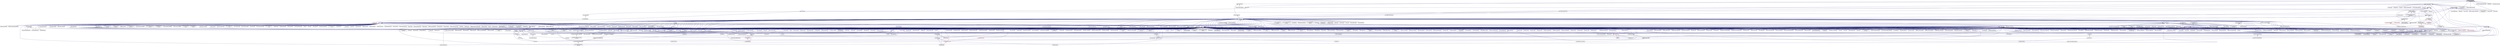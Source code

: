 digraph "runtime_support.hpp"
{
  edge [fontname="Helvetica",fontsize="10",labelfontname="Helvetica",labelfontsize="10"];
  node [fontname="Helvetica",fontsize="10",shape=record];
  Node324 [label="runtime_support.hpp",height=0.2,width=0.4,color="black", fillcolor="grey75", style="filled", fontcolor="black"];
  Node324 -> Node325 [dir="back",color="midnightblue",fontsize="10",style="solid",fontname="Helvetica"];
  Node325 [label="latch.hpp",height=0.2,width=0.4,color="black", fillcolor="white", style="filled",URL="$df/d32/server_2latch_8hpp.html"];
  Node325 -> Node326 [dir="back",color="midnightblue",fontsize="10",style="solid",fontname="Helvetica"];
  Node326 [label="latch.hpp",height=0.2,width=0.4,color="black", fillcolor="white", style="filled",URL="$dc/d93/latch_8hpp.html"];
  Node326 -> Node327 [dir="back",color="midnightblue",fontsize="10",style="solid",fontname="Helvetica"];
  Node327 [label="wait_on_latch.hpp",height=0.2,width=0.4,color="black", fillcolor="white", style="filled",URL="$d7/dc3/posix_2initializers_2wait__on__latch_8hpp.html"];
  Node327 -> Node328 [dir="back",color="midnightblue",fontsize="10",style="solid",fontname="Helvetica"];
  Node328 [label="initializers.hpp",height=0.2,width=0.4,color="black", fillcolor="white", style="filled",URL="$db/d4f/posix_2initializers_8hpp.html"];
  Node328 -> Node329 [dir="back",color="midnightblue",fontsize="10",style="solid",fontname="Helvetica"];
  Node329 [label="initializers.hpp",height=0.2,width=0.4,color="red", fillcolor="white", style="filled",URL="$db/d29/initializers_8hpp.html"];
  Node326 -> Node332 [dir="back",color="midnightblue",fontsize="10",style="solid",fontname="Helvetica"];
  Node332 [label="lcos.hpp",height=0.2,width=0.4,color="black", fillcolor="white", style="filled",URL="$d5/deb/lcos_8hpp.html"];
  Node332 -> Node333 [dir="back",color="midnightblue",fontsize="10",style="solid",fontname="Helvetica"];
  Node333 [label="allgather_and_gate.cpp",height=0.2,width=0.4,color="black", fillcolor="white", style="filled",URL="$d1/d56/allgather__and__gate_8cpp.html"];
  Node332 -> Node334 [dir="back",color="midnightblue",fontsize="10",style="solid",fontname="Helvetica"];
  Node334 [label="apex_balance.cpp",height=0.2,width=0.4,color="black", fillcolor="white", style="filled",URL="$d4/d8e/apex__balance_8cpp.html"];
  Node332 -> Node335 [dir="back",color="midnightblue",fontsize="10",style="solid",fontname="Helvetica"];
  Node335 [label="apex_policy_engine\l_active_thread_count.cpp",height=0.2,width=0.4,color="black", fillcolor="white", style="filled",URL="$d5/d01/apex__policy__engine__active__thread__count_8cpp.html"];
  Node332 -> Node336 [dir="back",color="midnightblue",fontsize="10",style="solid",fontname="Helvetica"];
  Node336 [label="apex_policy_engine\l_events.cpp",height=0.2,width=0.4,color="black", fillcolor="white", style="filled",URL="$df/d0f/apex__policy__engine__events_8cpp.html"];
  Node332 -> Node337 [dir="back",color="midnightblue",fontsize="10",style="solid",fontname="Helvetica"];
  Node337 [label="apex_policy_engine\l_periodic.cpp",height=0.2,width=0.4,color="black", fillcolor="white", style="filled",URL="$d5/d7b/apex__policy__engine__periodic_8cpp.html"];
  Node332 -> Node338 [dir="back",color="midnightblue",fontsize="10",style="solid",fontname="Helvetica"];
  Node338 [label="heartbeat.cpp",height=0.2,width=0.4,color="black", fillcolor="white", style="filled",URL="$d8/d98/heartbeat_8cpp.html"];
  Node332 -> Node339 [dir="back",color="midnightblue",fontsize="10",style="solid",fontname="Helvetica"];
  Node339 [label="hello_world_component.hpp",height=0.2,width=0.4,color="black", fillcolor="white", style="filled",URL="$df/df0/hello__world__component_8hpp.html"];
  Node339 -> Node340 [dir="back",color="midnightblue",fontsize="10",style="solid",fontname="Helvetica"];
  Node340 [label="hello_world_client.cpp",height=0.2,width=0.4,color="black", fillcolor="white", style="filled",URL="$d5/da6/hello__world__client_8cpp.html"];
  Node339 -> Node341 [dir="back",color="midnightblue",fontsize="10",style="solid",fontname="Helvetica"];
  Node341 [label="hello_world_component.cpp",height=0.2,width=0.4,color="black", fillcolor="white", style="filled",URL="$d8/daa/hello__world__component_8cpp.html"];
  Node332 -> Node342 [dir="back",color="midnightblue",fontsize="10",style="solid",fontname="Helvetica"];
  Node342 [label="row.hpp",height=0.2,width=0.4,color="black", fillcolor="white", style="filled",URL="$dc/d69/row_8hpp.html"];
  Node342 -> Node343 [dir="back",color="midnightblue",fontsize="10",style="solid",fontname="Helvetica"];
  Node343 [label="grid.hpp",height=0.2,width=0.4,color="black", fillcolor="white", style="filled",URL="$dc/d8a/grid_8hpp.html"];
  Node343 -> Node344 [dir="back",color="midnightblue",fontsize="10",style="solid",fontname="Helvetica"];
  Node344 [label="jacobi.cpp",height=0.2,width=0.4,color="black", fillcolor="white", style="filled",URL="$d2/d27/jacobi_8cpp.html"];
  Node343 -> Node345 [dir="back",color="midnightblue",fontsize="10",style="solid",fontname="Helvetica"];
  Node345 [label="solver.hpp",height=0.2,width=0.4,color="black", fillcolor="white", style="filled",URL="$db/d9a/server_2solver_8hpp.html"];
  Node345 -> Node346 [dir="back",color="midnightblue",fontsize="10",style="solid",fontname="Helvetica"];
  Node346 [label="solver.hpp",height=0.2,width=0.4,color="black", fillcolor="white", style="filled",URL="$d2/d1c/solver_8hpp.html"];
  Node346 -> Node344 [dir="back",color="midnightblue",fontsize="10",style="solid",fontname="Helvetica"];
  Node345 -> Node347 [dir="back",color="midnightblue",fontsize="10",style="solid",fontname="Helvetica"];
  Node347 [label="solver.cpp",height=0.2,width=0.4,color="black", fillcolor="white", style="filled",URL="$d6/d94/solver_8cpp.html"];
  Node343 -> Node346 [dir="back",color="midnightblue",fontsize="10",style="solid",fontname="Helvetica"];
  Node343 -> Node348 [dir="back",color="midnightblue",fontsize="10",style="solid",fontname="Helvetica"];
  Node348 [label="grid.cpp",height=0.2,width=0.4,color="black", fillcolor="white", style="filled",URL="$d6/d1b/jacobi__component_2grid_8cpp.html"];
  Node342 -> Node349 [dir="back",color="midnightblue",fontsize="10",style="solid",fontname="Helvetica"];
  Node349 [label="stencil_iterator.hpp",height=0.2,width=0.4,color="black", fillcolor="white", style="filled",URL="$dc/d5c/server_2stencil__iterator_8hpp.html"];
  Node349 -> Node345 [dir="back",color="midnightblue",fontsize="10",style="solid",fontname="Helvetica"];
  Node349 -> Node350 [dir="back",color="midnightblue",fontsize="10",style="solid",fontname="Helvetica"];
  Node350 [label="stencil_iterator.cpp",height=0.2,width=0.4,color="black", fillcolor="white", style="filled",URL="$d6/de1/server_2stencil__iterator_8cpp.html"];
  Node349 -> Node351 [dir="back",color="midnightblue",fontsize="10",style="solid",fontname="Helvetica"];
  Node351 [label="stencil_iterator.cpp",height=0.2,width=0.4,color="black", fillcolor="white", style="filled",URL="$d7/d71/stencil__iterator_8cpp.html"];
  Node342 -> Node348 [dir="back",color="midnightblue",fontsize="10",style="solid",fontname="Helvetica"];
  Node332 -> Node352 [dir="back",color="midnightblue",fontsize="10",style="solid",fontname="Helvetica"];
  Node352 [label="stencil_iterator.hpp",height=0.2,width=0.4,color="black", fillcolor="white", style="filled",URL="$d4/dc8/stencil__iterator_8hpp.html"];
  Node352 -> Node345 [dir="back",color="midnightblue",fontsize="10",style="solid",fontname="Helvetica"];
  Node352 -> Node349 [dir="back",color="midnightblue",fontsize="10",style="solid",fontname="Helvetica"];
  Node352 -> Node351 [dir="back",color="midnightblue",fontsize="10",style="solid",fontname="Helvetica"];
  Node332 -> Node349 [dir="back",color="midnightblue",fontsize="10",style="solid",fontname="Helvetica"];
  Node332 -> Node353 [dir="back",color="midnightblue",fontsize="10",style="solid",fontname="Helvetica"];
  Node353 [label="jacobi_hpx.cpp",height=0.2,width=0.4,color="black", fillcolor="white", style="filled",URL="$d8/d72/jacobi__hpx_8cpp.html"];
  Node332 -> Node354 [dir="back",color="midnightblue",fontsize="10",style="solid",fontname="Helvetica"];
  Node354 [label="jacobi_nonuniform_hpx.cpp",height=0.2,width=0.4,color="black", fillcolor="white", style="filled",URL="$de/d56/jacobi__nonuniform__hpx_8cpp.html"];
  Node332 -> Node355 [dir="back",color="midnightblue",fontsize="10",style="solid",fontname="Helvetica"];
  Node355 [label="enumerate_threads.cpp",height=0.2,width=0.4,color="black", fillcolor="white", style="filled",URL="$d3/dd4/enumerate__threads_8cpp.html"];
  Node332 -> Node356 [dir="back",color="midnightblue",fontsize="10",style="solid",fontname="Helvetica"];
  Node356 [label="fibonacci_await.cpp",height=0.2,width=0.4,color="black", fillcolor="white", style="filled",URL="$dc/d1c/fibonacci__await_8cpp.html"];
  Node332 -> Node357 [dir="back",color="midnightblue",fontsize="10",style="solid",fontname="Helvetica"];
  Node357 [label="fibonacci_dataflow.cpp",height=0.2,width=0.4,color="black", fillcolor="white", style="filled",URL="$df/d3d/fibonacci__dataflow_8cpp.html"];
  Node332 -> Node358 [dir="back",color="midnightblue",fontsize="10",style="solid",fontname="Helvetica"];
  Node358 [label="fibonacci_futures.cpp",height=0.2,width=0.4,color="black", fillcolor="white", style="filled",URL="$d6/de3/fibonacci__futures_8cpp.html"];
  Node332 -> Node359 [dir="back",color="midnightblue",fontsize="10",style="solid",fontname="Helvetica"];
  Node359 [label="fibonacci_futures_distributed.cpp",height=0.2,width=0.4,color="black", fillcolor="white", style="filled",URL="$d1/dc9/fibonacci__futures__distributed_8cpp.html"];
  Node332 -> Node360 [dir="back",color="midnightblue",fontsize="10",style="solid",fontname="Helvetica"];
  Node360 [label="fractals.cpp",height=0.2,width=0.4,color="black", fillcolor="white", style="filled",URL="$d8/d58/fractals_8cpp.html"];
  Node332 -> Node361 [dir="back",color="midnightblue",fontsize="10",style="solid",fontname="Helvetica"];
  Node361 [label="fractals_executor.cpp",height=0.2,width=0.4,color="black", fillcolor="white", style="filled",URL="$d9/da9/fractals__executor_8cpp.html"];
  Node332 -> Node362 [dir="back",color="midnightblue",fontsize="10",style="solid",fontname="Helvetica"];
  Node362 [label="fractals_struct.cpp",height=0.2,width=0.4,color="black", fillcolor="white", style="filled",URL="$d8/d2f/fractals__struct_8cpp.html"];
  Node332 -> Node363 [dir="back",color="midnightblue",fontsize="10",style="solid",fontname="Helvetica"];
  Node363 [label="hello_world.cpp",height=0.2,width=0.4,color="black", fillcolor="white", style="filled",URL="$d0/d67/hello__world_8cpp.html"];
  Node332 -> Node364 [dir="back",color="midnightblue",fontsize="10",style="solid",fontname="Helvetica"];
  Node364 [label="latch_local.cpp",height=0.2,width=0.4,color="black", fillcolor="white", style="filled",URL="$dd/dd3/latch__local_8cpp.html"];
  Node332 -> Node365 [dir="back",color="midnightblue",fontsize="10",style="solid",fontname="Helvetica"];
  Node365 [label="latch_remote.cpp",height=0.2,width=0.4,color="black", fillcolor="white", style="filled",URL="$df/d59/latch__remote_8cpp.html"];
  Node332 -> Node366 [dir="back",color="midnightblue",fontsize="10",style="solid",fontname="Helvetica"];
  Node366 [label="local_channel.cpp",height=0.2,width=0.4,color="black", fillcolor="white", style="filled",URL="$d0/d3e/local__channel_8cpp.html"];
  Node332 -> Node367 [dir="back",color="midnightblue",fontsize="10",style="solid",fontname="Helvetica"];
  Node367 [label="pingpong.cpp",height=0.2,width=0.4,color="black", fillcolor="white", style="filled",URL="$dd/d4d/pingpong_8cpp.html"];
  Node332 -> Node368 [dir="back",color="midnightblue",fontsize="10",style="solid",fontname="Helvetica"];
  Node368 [label="shared_mutex.cpp",height=0.2,width=0.4,color="black", fillcolor="white", style="filled",URL="$da/d0b/shared__mutex_8cpp.html"];
  Node332 -> Node369 [dir="back",color="midnightblue",fontsize="10",style="solid",fontname="Helvetica"];
  Node369 [label="wait_composition.cpp",height=0.2,width=0.4,color="black", fillcolor="white", style="filled",URL="$d6/d13/wait__composition_8cpp.html"];
  Node332 -> Node370 [dir="back",color="midnightblue",fontsize="10",style="solid",fontname="Helvetica"];
  Node370 [label="sheneos_compare.cpp",height=0.2,width=0.4,color="black", fillcolor="white", style="filled",URL="$dc/d11/sheneos__compare_8cpp.html"];
  Node332 -> Node371 [dir="back",color="midnightblue",fontsize="10",style="solid",fontname="Helvetica"];
  Node371 [label="spell_check_file.cpp",height=0.2,width=0.4,color="black", fillcolor="white", style="filled",URL="$df/df7/spell__check__file_8cpp.html"];
  Node332 -> Node372 [dir="back",color="midnightblue",fontsize="10",style="solid",fontname="Helvetica"];
  Node372 [label="spell_check_simple.cpp",height=0.2,width=0.4,color="black", fillcolor="white", style="filled",URL="$dd/d54/spell__check__simple_8cpp.html"];
  Node332 -> Node373 [dir="back",color="midnightblue",fontsize="10",style="solid",fontname="Helvetica"];
  Node373 [label="simple_central_tuplespace\l_client.cpp",height=0.2,width=0.4,color="black", fillcolor="white", style="filled",URL="$d1/d7b/simple__central__tuplespace__client_8cpp.html"];
  Node332 -> Node374 [dir="back",color="midnightblue",fontsize="10",style="solid",fontname="Helvetica"];
  Node374 [label="hpx.hpp",height=0.2,width=0.4,color="red", fillcolor="white", style="filled",URL="$d0/daa/hpx_8hpp.html"];
  Node374 -> Node375 [dir="back",color="midnightblue",fontsize="10",style="solid",fontname="Helvetica"];
  Node375 [label="1d_stencil_1.cpp",height=0.2,width=0.4,color="black", fillcolor="white", style="filled",URL="$d2/db1/1d__stencil__1_8cpp.html"];
  Node374 -> Node376 [dir="back",color="midnightblue",fontsize="10",style="solid",fontname="Helvetica"];
  Node376 [label="1d_stencil_2.cpp",height=0.2,width=0.4,color="black", fillcolor="white", style="filled",URL="$d3/dd1/1d__stencil__2_8cpp.html"];
  Node374 -> Node377 [dir="back",color="midnightblue",fontsize="10",style="solid",fontname="Helvetica"];
  Node377 [label="1d_stencil_3.cpp",height=0.2,width=0.4,color="black", fillcolor="white", style="filled",URL="$db/d19/1d__stencil__3_8cpp.html"];
  Node374 -> Node378 [dir="back",color="midnightblue",fontsize="10",style="solid",fontname="Helvetica"];
  Node378 [label="1d_stencil_4.cpp",height=0.2,width=0.4,color="black", fillcolor="white", style="filled",URL="$d1/d7d/1d__stencil__4_8cpp.html"];
  Node374 -> Node379 [dir="back",color="midnightblue",fontsize="10",style="solid",fontname="Helvetica"];
  Node379 [label="1d_stencil_4_parallel.cpp",height=0.2,width=0.4,color="black", fillcolor="white", style="filled",URL="$d6/d05/1d__stencil__4__parallel_8cpp.html"];
  Node374 -> Node380 [dir="back",color="midnightblue",fontsize="10",style="solid",fontname="Helvetica"];
  Node380 [label="1d_stencil_4_repart.cpp",height=0.2,width=0.4,color="black", fillcolor="white", style="filled",URL="$d0/d6b/1d__stencil__4__repart_8cpp.html"];
  Node374 -> Node381 [dir="back",color="midnightblue",fontsize="10",style="solid",fontname="Helvetica"];
  Node381 [label="1d_stencil_4_throttle.cpp",height=0.2,width=0.4,color="black", fillcolor="white", style="filled",URL="$d6/de5/1d__stencil__4__throttle_8cpp.html"];
  Node374 -> Node382 [dir="back",color="midnightblue",fontsize="10",style="solid",fontname="Helvetica"];
  Node382 [label="1d_stencil_5.cpp",height=0.2,width=0.4,color="black", fillcolor="white", style="filled",URL="$d7/d2a/1d__stencil__5_8cpp.html"];
  Node374 -> Node383 [dir="back",color="midnightblue",fontsize="10",style="solid",fontname="Helvetica"];
  Node383 [label="1d_stencil_6.cpp",height=0.2,width=0.4,color="black", fillcolor="white", style="filled",URL="$db/de7/1d__stencil__6_8cpp.html"];
  Node374 -> Node384 [dir="back",color="midnightblue",fontsize="10",style="solid",fontname="Helvetica"];
  Node384 [label="1d_stencil_7.cpp",height=0.2,width=0.4,color="black", fillcolor="white", style="filled",URL="$d4/d5a/1d__stencil__7_8cpp.html"];
  Node374 -> Node385 [dir="back",color="midnightblue",fontsize="10",style="solid",fontname="Helvetica"];
  Node385 [label="1d_stencil_8.cpp",height=0.2,width=0.4,color="black", fillcolor="white", style="filled",URL="$df/de0/1d__stencil__8_8cpp.html"];
  Node374 -> Node386 [dir="back",color="midnightblue",fontsize="10",style="solid",fontname="Helvetica"];
  Node386 [label="accumulator.cpp",height=0.2,width=0.4,color="black", fillcolor="white", style="filled",URL="$d1/d81/accumulator_8cpp.html"];
  Node374 -> Node387 [dir="back",color="midnightblue",fontsize="10",style="solid",fontname="Helvetica"];
  Node387 [label="accumulator.hpp",height=0.2,width=0.4,color="black", fillcolor="white", style="filled",URL="$d4/d9d/server_2accumulator_8hpp.html"];
  Node387 -> Node386 [dir="back",color="midnightblue",fontsize="10",style="solid",fontname="Helvetica"];
  Node387 -> Node388 [dir="back",color="midnightblue",fontsize="10",style="solid",fontname="Helvetica"];
  Node388 [label="accumulator.hpp",height=0.2,width=0.4,color="black", fillcolor="white", style="filled",URL="$d8/d5e/accumulator_8hpp.html"];
  Node388 -> Node389 [dir="back",color="midnightblue",fontsize="10",style="solid",fontname="Helvetica"];
  Node389 [label="accumulator_client.cpp",height=0.2,width=0.4,color="black", fillcolor="white", style="filled",URL="$d7/dd0/accumulator__client_8cpp.html"];
  Node374 -> Node390 [dir="back",color="midnightblue",fontsize="10",style="solid",fontname="Helvetica"];
  Node390 [label="template_function_accumulator.hpp",height=0.2,width=0.4,color="black", fillcolor="white", style="filled",URL="$d7/da6/server_2template__function__accumulator_8hpp.html"];
  Node390 -> Node391 [dir="back",color="midnightblue",fontsize="10",style="solid",fontname="Helvetica"];
  Node391 [label="template_function_accumulator.cpp",height=0.2,width=0.4,color="black", fillcolor="white", style="filled",URL="$d5/d02/template__function__accumulator_8cpp.html"];
  Node390 -> Node392 [dir="back",color="midnightblue",fontsize="10",style="solid",fontname="Helvetica"];
  Node392 [label="template_function_accumulator.hpp",height=0.2,width=0.4,color="black", fillcolor="white", style="filled",URL="$d3/de9/template__function__accumulator_8hpp.html"];
  Node392 -> Node393 [dir="back",color="midnightblue",fontsize="10",style="solid",fontname="Helvetica"];
  Node393 [label="template_function_accumulator\l_client.cpp",height=0.2,width=0.4,color="black", fillcolor="white", style="filled",URL="$d0/dc6/template__function__accumulator__client_8cpp.html"];
  Node374 -> Node394 [dir="back",color="midnightblue",fontsize="10",style="solid",fontname="Helvetica"];
  Node394 [label="template_accumulator.cpp",height=0.2,width=0.4,color="black", fillcolor="white", style="filled",URL="$d0/d4a/template__accumulator_8cpp.html"];
  Node374 -> Node391 [dir="back",color="midnightblue",fontsize="10",style="solid",fontname="Helvetica"];
  Node374 -> Node392 [dir="back",color="midnightblue",fontsize="10",style="solid",fontname="Helvetica"];
  Node374 -> Node395 [dir="back",color="midnightblue",fontsize="10",style="solid",fontname="Helvetica"];
  Node395 [label="allgather_module.cpp",height=0.2,width=0.4,color="black", fillcolor="white", style="filled",URL="$df/de4/allgather__module_8cpp.html"];
  Node374 -> Node396 [dir="back",color="midnightblue",fontsize="10",style="solid",fontname="Helvetica"];
  Node396 [label="allgather.cpp",height=0.2,width=0.4,color="black", fillcolor="white", style="filled",URL="$d7/d06/allgather_8cpp.html"];
  Node374 -> Node333 [dir="back",color="midnightblue",fontsize="10",style="solid",fontname="Helvetica"];
  Node374 -> Node397 [dir="back",color="midnightblue",fontsize="10",style="solid",fontname="Helvetica"];
  Node397 [label="ag_client.cpp",height=0.2,width=0.4,color="black", fillcolor="white", style="filled",URL="$d4/d5d/ag__client_8cpp.html"];
  Node374 -> Node398 [dir="back",color="midnightblue",fontsize="10",style="solid",fontname="Helvetica"];
  Node398 [label="hpx_thread_phase.cpp",height=0.2,width=0.4,color="black", fillcolor="white", style="filled",URL="$d5/dca/hpx__thread__phase_8cpp.html"];
  Node374 -> Node399 [dir="back",color="midnightblue",fontsize="10",style="solid",fontname="Helvetica"];
  Node399 [label="os_thread_num.cpp",height=0.2,width=0.4,color="black", fillcolor="white", style="filled",URL="$d2/dfb/os__thread__num_8cpp.html"];
  Node374 -> Node400 [dir="back",color="midnightblue",fontsize="10",style="solid",fontname="Helvetica"];
  Node400 [label="cancelable_action.cpp",height=0.2,width=0.4,color="black", fillcolor="white", style="filled",URL="$d5/d0c/cancelable__action_8cpp.html"];
  Node374 -> Node401 [dir="back",color="midnightblue",fontsize="10",style="solid",fontname="Helvetica"];
  Node401 [label="cancelable_action.hpp",height=0.2,width=0.4,color="black", fillcolor="white", style="filled",URL="$d5/d4d/server_2cancelable__action_8hpp.html"];
  Node401 -> Node400 [dir="back",color="midnightblue",fontsize="10",style="solid",fontname="Helvetica"];
  Node401 -> Node402 [dir="back",color="midnightblue",fontsize="10",style="solid",fontname="Helvetica"];
  Node402 [label="cancelable_action.hpp",height=0.2,width=0.4,color="black", fillcolor="white", style="filled",URL="$d0/da3/stubs_2cancelable__action_8hpp.html"];
  Node402 -> Node403 [dir="back",color="midnightblue",fontsize="10",style="solid",fontname="Helvetica"];
  Node403 [label="cancelable_action.hpp",height=0.2,width=0.4,color="black", fillcolor="white", style="filled",URL="$d6/d28/cancelable__action_8hpp.html"];
  Node403 -> Node404 [dir="back",color="midnightblue",fontsize="10",style="solid",fontname="Helvetica"];
  Node404 [label="cancelable_action_client.cpp",height=0.2,width=0.4,color="black", fillcolor="white", style="filled",URL="$d1/db8/cancelable__action__client_8cpp.html"];
  Node374 -> Node402 [dir="back",color="midnightblue",fontsize="10",style="solid",fontname="Helvetica"];
  Node374 -> Node404 [dir="back",color="midnightblue",fontsize="10",style="solid",fontname="Helvetica"];
  Node374 -> Node405 [dir="back",color="midnightblue",fontsize="10",style="solid",fontname="Helvetica"];
  Node405 [label="cublas_matmul.cpp",height=0.2,width=0.4,color="black", fillcolor="white", style="filled",URL="$dd/d84/cublas__matmul_8cpp.html"];
  Node374 -> Node406 [dir="back",color="midnightblue",fontsize="10",style="solid",fontname="Helvetica"];
  Node406 [label="win_perf_counters.cpp",height=0.2,width=0.4,color="black", fillcolor="white", style="filled",URL="$d8/d11/win__perf__counters_8cpp.html"];
  Node374 -> Node407 [dir="back",color="midnightblue",fontsize="10",style="solid",fontname="Helvetica"];
  Node407 [label="win_perf_counters.hpp",height=0.2,width=0.4,color="black", fillcolor="white", style="filled",URL="$d5/da7/win__perf__counters_8hpp.html"];
  Node374 -> Node339 [dir="back",color="midnightblue",fontsize="10",style="solid",fontname="Helvetica"];
  Node374 -> Node408 [dir="back",color="midnightblue",fontsize="10",style="solid",fontname="Helvetica"];
  Node408 [label="interpolate1d.cpp",height=0.2,width=0.4,color="black", fillcolor="white", style="filled",URL="$d0/d05/interpolate1d_8cpp.html"];
  Node374 -> Node409 [dir="back",color="midnightblue",fontsize="10",style="solid",fontname="Helvetica"];
  Node409 [label="partition.hpp",height=0.2,width=0.4,color="black", fillcolor="white", style="filled",URL="$d0/d7a/examples_2interpolate1d_2interpolate1d_2partition_8hpp.html"];
  Node409 -> Node408 [dir="back",color="midnightblue",fontsize="10",style="solid",fontname="Helvetica"];
  Node409 -> Node410 [dir="back",color="midnightblue",fontsize="10",style="solid",fontname="Helvetica"];
  Node410 [label="interpolate1d.hpp",height=0.2,width=0.4,color="red", fillcolor="white", style="filled",URL="$d4/dc7/interpolate1d_8hpp.html"];
  Node410 -> Node408 [dir="back",color="midnightblue",fontsize="10",style="solid",fontname="Helvetica"];
  Node374 -> Node412 [dir="back",color="midnightblue",fontsize="10",style="solid",fontname="Helvetica"];
  Node412 [label="partition.hpp",height=0.2,width=0.4,color="black", fillcolor="white", style="filled",URL="$d0/dff/examples_2interpolate1d_2interpolate1d_2server_2partition_8hpp.html"];
  Node412 -> Node409 [dir="back",color="midnightblue",fontsize="10",style="solid",fontname="Helvetica"];
  Node412 -> Node413 [dir="back",color="midnightblue",fontsize="10",style="solid",fontname="Helvetica"];
  Node413 [label="partition.cpp",height=0.2,width=0.4,color="black", fillcolor="white", style="filled",URL="$d0/d4f/examples_2interpolate1d_2interpolate1d_2server_2partition_8cpp.html"];
  Node374 -> Node410 [dir="back",color="midnightblue",fontsize="10",style="solid",fontname="Helvetica"];
  Node374 -> Node414 [dir="back",color="midnightblue",fontsize="10",style="solid",fontname="Helvetica"];
  Node414 [label="read_values.cpp",height=0.2,width=0.4,color="black", fillcolor="white", style="filled",URL="$d0/d8c/interpolate1d_2interpolate1d_2read__values_8cpp.html"];
  Node374 -> Node413 [dir="back",color="midnightblue",fontsize="10",style="solid",fontname="Helvetica"];
  Node374 -> Node344 [dir="back",color="midnightblue",fontsize="10",style="solid",fontname="Helvetica"];
  Node374 -> Node348 [dir="back",color="midnightblue",fontsize="10",style="solid",fontname="Helvetica"];
  Node374 -> Node415 [dir="back",color="midnightblue",fontsize="10",style="solid",fontname="Helvetica"];
  Node415 [label="row.cpp",height=0.2,width=0.4,color="black", fillcolor="white", style="filled",URL="$d3/d86/server_2row_8cpp.html"];
  Node374 -> Node347 [dir="back",color="midnightblue",fontsize="10",style="solid",fontname="Helvetica"];
  Node374 -> Node350 [dir="back",color="midnightblue",fontsize="10",style="solid",fontname="Helvetica"];
  Node374 -> Node351 [dir="back",color="midnightblue",fontsize="10",style="solid",fontname="Helvetica"];
  Node374 -> Node416 [dir="back",color="midnightblue",fontsize="10",style="solid",fontname="Helvetica"];
  Node416 [label="jacobi.cpp",height=0.2,width=0.4,color="black", fillcolor="white", style="filled",URL="$d3/d44/smp_2jacobi_8cpp.html"];
  Node374 -> Node353 [dir="back",color="midnightblue",fontsize="10",style="solid",fontname="Helvetica"];
  Node374 -> Node417 [dir="back",color="midnightblue",fontsize="10",style="solid",fontname="Helvetica"];
  Node417 [label="jacobi_nonuniform.cpp",height=0.2,width=0.4,color="black", fillcolor="white", style="filled",URL="$dd/ddc/jacobi__nonuniform_8cpp.html"];
  Node374 -> Node354 [dir="back",color="midnightblue",fontsize="10",style="solid",fontname="Helvetica"];
  Node374 -> Node418 [dir="back",color="midnightblue",fontsize="10",style="solid",fontname="Helvetica"];
  Node418 [label="nqueen.cpp",height=0.2,width=0.4,color="black", fillcolor="white", style="filled",URL="$db/dca/nqueen_8cpp.html"];
  Node374 -> Node419 [dir="back",color="midnightblue",fontsize="10",style="solid",fontname="Helvetica"];
  Node419 [label="nqueen.hpp",height=0.2,width=0.4,color="black", fillcolor="white", style="filled",URL="$de/d58/server_2nqueen_8hpp.html"];
  Node419 -> Node418 [dir="back",color="midnightblue",fontsize="10",style="solid",fontname="Helvetica"];
  Node419 -> Node420 [dir="back",color="midnightblue",fontsize="10",style="solid",fontname="Helvetica"];
  Node420 [label="nqueen.hpp",height=0.2,width=0.4,color="black", fillcolor="white", style="filled",URL="$da/dfd/stubs_2nqueen_8hpp.html"];
  Node420 -> Node421 [dir="back",color="midnightblue",fontsize="10",style="solid",fontname="Helvetica"];
  Node421 [label="nqueen.hpp",height=0.2,width=0.4,color="black", fillcolor="white", style="filled",URL="$d0/d07/nqueen_8hpp.html"];
  Node421 -> Node422 [dir="back",color="midnightblue",fontsize="10",style="solid",fontname="Helvetica"];
  Node422 [label="nqueen_client.cpp",height=0.2,width=0.4,color="black", fillcolor="white", style="filled",URL="$d3/d5e/nqueen__client_8cpp.html"];
  Node374 -> Node422 [dir="back",color="midnightblue",fontsize="10",style="solid",fontname="Helvetica"];
  Node374 -> Node423 [dir="back",color="midnightblue",fontsize="10",style="solid",fontname="Helvetica"];
  Node423 [label="sine.cpp",height=0.2,width=0.4,color="black", fillcolor="white", style="filled",URL="$d3/d0d/server_2sine_8cpp.html"];
  Node374 -> Node424 [dir="back",color="midnightblue",fontsize="10",style="solid",fontname="Helvetica"];
  Node424 [label="sine.hpp",height=0.2,width=0.4,color="black", fillcolor="white", style="filled",URL="$d8/dac/sine_8hpp.html"];
  Node424 -> Node423 [dir="back",color="midnightblue",fontsize="10",style="solid",fontname="Helvetica"];
  Node424 -> Node425 [dir="back",color="midnightblue",fontsize="10",style="solid",fontname="Helvetica"];
  Node425 [label="sine.cpp",height=0.2,width=0.4,color="black", fillcolor="white", style="filled",URL="$d5/dd8/sine_8cpp.html"];
  Node374 -> Node425 [dir="back",color="midnightblue",fontsize="10",style="solid",fontname="Helvetica"];
  Node374 -> Node426 [dir="back",color="midnightblue",fontsize="10",style="solid",fontname="Helvetica"];
  Node426 [label="sine_client.cpp",height=0.2,width=0.4,color="black", fillcolor="white", style="filled",URL="$db/d62/sine__client_8cpp.html"];
  Node374 -> Node427 [dir="back",color="midnightblue",fontsize="10",style="solid",fontname="Helvetica"];
  Node427 [label="qt.cpp",height=0.2,width=0.4,color="black", fillcolor="white", style="filled",URL="$df/d90/qt_8cpp.html"];
  Node374 -> Node428 [dir="back",color="midnightblue",fontsize="10",style="solid",fontname="Helvetica"];
  Node428 [label="queue_client.cpp",height=0.2,width=0.4,color="black", fillcolor="white", style="filled",URL="$d7/d96/queue__client_8cpp.html"];
  Node374 -> Node429 [dir="back",color="midnightblue",fontsize="10",style="solid",fontname="Helvetica"];
  Node429 [label="customize_async.cpp",height=0.2,width=0.4,color="black", fillcolor="white", style="filled",URL="$d0/d82/customize__async_8cpp.html"];
  Node374 -> Node430 [dir="back",color="midnightblue",fontsize="10",style="solid",fontname="Helvetica"];
  Node430 [label="data_actions.cpp",height=0.2,width=0.4,color="black", fillcolor="white", style="filled",URL="$dc/d68/data__actions_8cpp.html"];
  Node374 -> Node431 [dir="back",color="midnightblue",fontsize="10",style="solid",fontname="Helvetica"];
  Node431 [label="error_handling.cpp",height=0.2,width=0.4,color="black", fillcolor="white", style="filled",URL="$d9/d96/error__handling_8cpp.html"];
  Node374 -> Node432 [dir="back",color="midnightblue",fontsize="10",style="solid",fontname="Helvetica"];
  Node432 [label="event_synchronization.cpp",height=0.2,width=0.4,color="black", fillcolor="white", style="filled",URL="$d0/d35/event__synchronization_8cpp.html"];
  Node374 -> Node433 [dir="back",color="midnightblue",fontsize="10",style="solid",fontname="Helvetica"];
  Node433 [label="factorial.cpp",height=0.2,width=0.4,color="black", fillcolor="white", style="filled",URL="$d9/d00/factorial_8cpp.html"];
  Node374 -> Node434 [dir="back",color="midnightblue",fontsize="10",style="solid",fontname="Helvetica"];
  Node434 [label="file_serialization.cpp",height=0.2,width=0.4,color="black", fillcolor="white", style="filled",URL="$de/d58/file__serialization_8cpp.html"];
  Node374 -> Node435 [dir="back",color="midnightblue",fontsize="10",style="solid",fontname="Helvetica"];
  Node435 [label="init_globally.cpp",height=0.2,width=0.4,color="black", fillcolor="white", style="filled",URL="$d6/dad/init__globally_8cpp.html"];
  Node374 -> Node436 [dir="back",color="midnightblue",fontsize="10",style="solid",fontname="Helvetica"];
  Node436 [label="interest_calculator.cpp",height=0.2,width=0.4,color="black", fillcolor="white", style="filled",URL="$d2/d86/interest__calculator_8cpp.html"];
  Node374 -> Node437 [dir="back",color="midnightblue",fontsize="10",style="solid",fontname="Helvetica"];
  Node437 [label="non_atomic_rma.cpp",height=0.2,width=0.4,color="black", fillcolor="white", style="filled",URL="$d7/d8b/non__atomic__rma_8cpp.html"];
  Node374 -> Node438 [dir="back",color="midnightblue",fontsize="10",style="solid",fontname="Helvetica"];
  Node438 [label="partitioned_vector\l_spmd_foreach.cpp",height=0.2,width=0.4,color="black", fillcolor="white", style="filled",URL="$db/d7c/partitioned__vector__spmd__foreach_8cpp.html"];
  Node374 -> Node439 [dir="back",color="midnightblue",fontsize="10",style="solid",fontname="Helvetica"];
  Node439 [label="pipeline1.cpp",height=0.2,width=0.4,color="black", fillcolor="white", style="filled",URL="$d5/d77/pipeline1_8cpp.html"];
  Node374 -> Node440 [dir="back",color="midnightblue",fontsize="10",style="solid",fontname="Helvetica"];
  Node440 [label="quicksort.cpp",height=0.2,width=0.4,color="black", fillcolor="white", style="filled",URL="$d3/d1e/quicksort_8cpp.html"];
  Node374 -> Node441 [dir="back",color="midnightblue",fontsize="10",style="solid",fontname="Helvetica"];
  Node441 [label="receive_buffer.cpp",height=0.2,width=0.4,color="black", fillcolor="white", style="filled",URL="$d7/d10/receive__buffer_8cpp.html"];
  Node374 -> Node442 [dir="back",color="midnightblue",fontsize="10",style="solid",fontname="Helvetica"];
  Node442 [label="safe_object.cpp",height=0.2,width=0.4,color="black", fillcolor="white", style="filled",URL="$dd/d52/safe__object_8cpp.html"];
  Node374 -> Node443 [dir="back",color="midnightblue",fontsize="10",style="solid",fontname="Helvetica"];
  Node443 [label="sort_by_key_demo.cpp",height=0.2,width=0.4,color="black", fillcolor="white", style="filled",URL="$da/d20/sort__by__key__demo_8cpp.html"];
  Node374 -> Node444 [dir="back",color="midnightblue",fontsize="10",style="solid",fontname="Helvetica"];
  Node444 [label="timed_wake.cpp",height=0.2,width=0.4,color="black", fillcolor="white", style="filled",URL="$d8/df9/timed__wake_8cpp.html"];
  Node374 -> Node445 [dir="back",color="midnightblue",fontsize="10",style="solid",fontname="Helvetica"];
  Node445 [label="vector_counting_dotproduct.cpp",height=0.2,width=0.4,color="black", fillcolor="white", style="filled",URL="$df/de9/vector__counting__dotproduct_8cpp.html"];
  Node374 -> Node446 [dir="back",color="midnightblue",fontsize="10",style="solid",fontname="Helvetica"];
  Node446 [label="vector_zip_dotproduct.cpp",height=0.2,width=0.4,color="black", fillcolor="white", style="filled",URL="$dc/d18/vector__zip__dotproduct_8cpp.html"];
  Node374 -> Node447 [dir="back",color="midnightblue",fontsize="10",style="solid",fontname="Helvetica"];
  Node447 [label="zerocopy_rdma.cpp",height=0.2,width=0.4,color="black", fillcolor="white", style="filled",URL="$d1/dad/zerocopy__rdma_8cpp.html"];
  Node374 -> Node448 [dir="back",color="midnightblue",fontsize="10",style="solid",fontname="Helvetica"];
  Node448 [label="random_mem_access.cpp",height=0.2,width=0.4,color="black", fillcolor="white", style="filled",URL="$d1/d51/random__mem__access_8cpp.html"];
  Node374 -> Node449 [dir="back",color="midnightblue",fontsize="10",style="solid",fontname="Helvetica"];
  Node449 [label="random_mem_access.hpp",height=0.2,width=0.4,color="black", fillcolor="white", style="filled",URL="$d0/d19/server_2random__mem__access_8hpp.html"];
  Node449 -> Node448 [dir="back",color="midnightblue",fontsize="10",style="solid",fontname="Helvetica"];
  Node449 -> Node450 [dir="back",color="midnightblue",fontsize="10",style="solid",fontname="Helvetica"];
  Node450 [label="random_mem_access.hpp",height=0.2,width=0.4,color="black", fillcolor="white", style="filled",URL="$d3/d32/stubs_2random__mem__access_8hpp.html"];
  Node450 -> Node451 [dir="back",color="midnightblue",fontsize="10",style="solid",fontname="Helvetica"];
  Node451 [label="random_mem_access.hpp",height=0.2,width=0.4,color="black", fillcolor="white", style="filled",URL="$db/de8/random__mem__access_8hpp.html"];
  Node451 -> Node452 [dir="back",color="midnightblue",fontsize="10",style="solid",fontname="Helvetica"];
  Node452 [label="random_mem_access_client.cpp",height=0.2,width=0.4,color="black", fillcolor="white", style="filled",URL="$df/d1b/random__mem__access__client_8cpp.html"];
  Node374 -> Node452 [dir="back",color="midnightblue",fontsize="10",style="solid",fontname="Helvetica"];
  Node374 -> Node453 [dir="back",color="midnightblue",fontsize="10",style="solid",fontname="Helvetica"];
  Node453 [label="oversubscribing_resource\l_partitioner.cpp",height=0.2,width=0.4,color="black", fillcolor="white", style="filled",URL="$dd/dee/oversubscribing__resource__partitioner_8cpp.html"];
  Node374 -> Node454 [dir="back",color="midnightblue",fontsize="10",style="solid",fontname="Helvetica"];
  Node454 [label="simple_resource_partitioner.cpp",height=0.2,width=0.4,color="black", fillcolor="white", style="filled",URL="$d5/df9/simple__resource__partitioner_8cpp.html"];
  Node374 -> Node455 [dir="back",color="midnightblue",fontsize="10",style="solid",fontname="Helvetica"];
  Node455 [label="dimension.hpp",height=0.2,width=0.4,color="red", fillcolor="white", style="filled",URL="$d6/d39/sheneos_2sheneos_2dimension_8hpp.html"];
  Node455 -> Node461 [dir="back",color="midnightblue",fontsize="10",style="solid",fontname="Helvetica"];
  Node461 [label="partition3d.hpp",height=0.2,width=0.4,color="black", fillcolor="white", style="filled",URL="$dd/dbf/server_2partition3d_8hpp.html"];
  Node461 -> Node462 [dir="back",color="midnightblue",fontsize="10",style="solid",fontname="Helvetica"];
  Node462 [label="partition3d.hpp",height=0.2,width=0.4,color="black", fillcolor="white", style="filled",URL="$d1/d50/partition3d_8hpp.html"];
  Node462 -> Node458 [dir="back",color="midnightblue",fontsize="10",style="solid",fontname="Helvetica"];
  Node458 [label="interpolator.cpp",height=0.2,width=0.4,color="black", fillcolor="white", style="filled",URL="$d5/d02/interpolator_8cpp.html"];
  Node462 -> Node463 [dir="back",color="midnightblue",fontsize="10",style="solid",fontname="Helvetica"];
  Node463 [label="interpolator.hpp",height=0.2,width=0.4,color="red", fillcolor="white", style="filled",URL="$dc/d3b/interpolator_8hpp.html"];
  Node463 -> Node458 [dir="back",color="midnightblue",fontsize="10",style="solid",fontname="Helvetica"];
  Node463 -> Node370 [dir="back",color="midnightblue",fontsize="10",style="solid",fontname="Helvetica"];
  Node463 -> Node465 [dir="back",color="midnightblue",fontsize="10",style="solid",fontname="Helvetica"];
  Node465 [label="sheneos_test.cpp",height=0.2,width=0.4,color="black", fillcolor="white", style="filled",URL="$d4/d6e/sheneos__test_8cpp.html"];
  Node461 -> Node460 [dir="back",color="midnightblue",fontsize="10",style="solid",fontname="Helvetica"];
  Node460 [label="partition3d.cpp",height=0.2,width=0.4,color="black", fillcolor="white", style="filled",URL="$de/d70/partition3d_8cpp.html"];
  Node374 -> Node458 [dir="back",color="midnightblue",fontsize="10",style="solid",fontname="Helvetica"];
  Node374 -> Node462 [dir="back",color="midnightblue",fontsize="10",style="solid",fontname="Helvetica"];
  Node374 -> Node461 [dir="back",color="midnightblue",fontsize="10",style="solid",fontname="Helvetica"];
  Node374 -> Node463 [dir="back",color="midnightblue",fontsize="10",style="solid",fontname="Helvetica"];
  Node374 -> Node466 [dir="back",color="midnightblue",fontsize="10",style="solid",fontname="Helvetica"];
  Node466 [label="configuration.hpp",height=0.2,width=0.4,color="red", fillcolor="white", style="filled",URL="$dc/d0a/configuration_8hpp.html"];
  Node466 -> Node463 [dir="back",color="midnightblue",fontsize="10",style="solid",fontname="Helvetica"];
  Node374 -> Node459 [dir="back",color="midnightblue",fontsize="10",style="solid",fontname="Helvetica"];
  Node459 [label="read_values.cpp",height=0.2,width=0.4,color="black", fillcolor="white", style="filled",URL="$d7/da4/sheneos_2sheneos_2read__values_8cpp.html"];
  Node374 -> Node460 [dir="back",color="midnightblue",fontsize="10",style="solid",fontname="Helvetica"];
  Node374 -> Node465 [dir="back",color="midnightblue",fontsize="10",style="solid",fontname="Helvetica"];
  Node374 -> Node468 [dir="back",color="midnightblue",fontsize="10",style="solid",fontname="Helvetica"];
  Node468 [label="startup_shutdown.cpp",height=0.2,width=0.4,color="black", fillcolor="white", style="filled",URL="$d3/dfc/server_2startup__shutdown_8cpp.html"];
  Node374 -> Node469 [dir="back",color="midnightblue",fontsize="10",style="solid",fontname="Helvetica"];
  Node469 [label="startup_shutdown.cpp",height=0.2,width=0.4,color="black", fillcolor="white", style="filled",URL="$d0/ddb/startup__shutdown_8cpp.html"];
  Node374 -> Node470 [dir="back",color="midnightblue",fontsize="10",style="solid",fontname="Helvetica"];
  Node470 [label="spin.cpp",height=0.2,width=0.4,color="black", fillcolor="white", style="filled",URL="$d7/df2/spin_8cpp.html"];
  Node374 -> Node471 [dir="back",color="midnightblue",fontsize="10",style="solid",fontname="Helvetica"];
  Node471 [label="throttle.cpp",height=0.2,width=0.4,color="black", fillcolor="white", style="filled",URL="$de/d56/server_2throttle_8cpp.html"];
  Node374 -> Node472 [dir="back",color="midnightblue",fontsize="10",style="solid",fontname="Helvetica"];
  Node472 [label="throttle.hpp",height=0.2,width=0.4,color="black", fillcolor="white", style="filled",URL="$db/dc9/server_2throttle_8hpp.html"];
  Node472 -> Node471 [dir="back",color="midnightblue",fontsize="10",style="solid",fontname="Helvetica"];
  Node472 -> Node473 [dir="back",color="midnightblue",fontsize="10",style="solid",fontname="Helvetica"];
  Node473 [label="throttle.hpp",height=0.2,width=0.4,color="black", fillcolor="white", style="filled",URL="$d5/dec/stubs_2throttle_8hpp.html"];
  Node473 -> Node474 [dir="back",color="midnightblue",fontsize="10",style="solid",fontname="Helvetica"];
  Node474 [label="throttle.hpp",height=0.2,width=0.4,color="black", fillcolor="white", style="filled",URL="$d2/d2e/throttle_8hpp.html"];
  Node474 -> Node475 [dir="back",color="midnightblue",fontsize="10",style="solid",fontname="Helvetica"];
  Node475 [label="throttle.cpp",height=0.2,width=0.4,color="black", fillcolor="white", style="filled",URL="$db/d02/throttle_8cpp.html"];
  Node474 -> Node476 [dir="back",color="midnightblue",fontsize="10",style="solid",fontname="Helvetica"];
  Node476 [label="throttle_client.cpp",height=0.2,width=0.4,color="black", fillcolor="white", style="filled",URL="$d0/db7/throttle__client_8cpp.html"];
  Node374 -> Node473 [dir="back",color="midnightblue",fontsize="10",style="solid",fontname="Helvetica"];
  Node374 -> Node475 [dir="back",color="midnightblue",fontsize="10",style="solid",fontname="Helvetica"];
  Node374 -> Node474 [dir="back",color="midnightblue",fontsize="10",style="solid",fontname="Helvetica"];
  Node374 -> Node477 [dir="back",color="midnightblue",fontsize="10",style="solid",fontname="Helvetica"];
  Node477 [label="transpose_await.cpp",height=0.2,width=0.4,color="black", fillcolor="white", style="filled",URL="$de/d68/transpose__await_8cpp.html"];
  Node374 -> Node478 [dir="back",color="midnightblue",fontsize="10",style="solid",fontname="Helvetica"];
  Node478 [label="transpose_block.cpp",height=0.2,width=0.4,color="black", fillcolor="white", style="filled",URL="$d0/de1/transpose__block_8cpp.html"];
  Node374 -> Node479 [dir="back",color="midnightblue",fontsize="10",style="solid",fontname="Helvetica"];
  Node479 [label="transpose_block_numa.cpp",height=0.2,width=0.4,color="black", fillcolor="white", style="filled",URL="$dd/d3b/transpose__block__numa_8cpp.html"];
  Node374 -> Node480 [dir="back",color="midnightblue",fontsize="10",style="solid",fontname="Helvetica"];
  Node480 [label="transpose_serial.cpp",height=0.2,width=0.4,color="black", fillcolor="white", style="filled",URL="$db/d74/transpose__serial_8cpp.html"];
  Node374 -> Node481 [dir="back",color="midnightblue",fontsize="10",style="solid",fontname="Helvetica"];
  Node481 [label="transpose_serial_block.cpp",height=0.2,width=0.4,color="black", fillcolor="white", style="filled",URL="$d8/daa/transpose__serial__block_8cpp.html"];
  Node374 -> Node482 [dir="back",color="midnightblue",fontsize="10",style="solid",fontname="Helvetica"];
  Node482 [label="transpose_serial_vector.cpp",height=0.2,width=0.4,color="black", fillcolor="white", style="filled",URL="$d4/d04/transpose__serial__vector_8cpp.html"];
  Node374 -> Node483 [dir="back",color="midnightblue",fontsize="10",style="solid",fontname="Helvetica"];
  Node483 [label="transpose_smp.cpp",height=0.2,width=0.4,color="black", fillcolor="white", style="filled",URL="$d2/d99/transpose__smp_8cpp.html"];
  Node374 -> Node484 [dir="back",color="midnightblue",fontsize="10",style="solid",fontname="Helvetica"];
  Node484 [label="transpose_smp_block.cpp",height=0.2,width=0.4,color="black", fillcolor="white", style="filled",URL="$da/d4d/transpose__smp__block_8cpp.html"];
  Node374 -> Node485 [dir="back",color="midnightblue",fontsize="10",style="solid",fontname="Helvetica"];
  Node485 [label="simple_central_tuplespace.hpp",height=0.2,width=0.4,color="black", fillcolor="white", style="filled",URL="$db/d69/server_2simple__central__tuplespace_8hpp.html"];
  Node485 -> Node486 [dir="back",color="midnightblue",fontsize="10",style="solid",fontname="Helvetica"];
  Node486 [label="simple_central_tuplespace.cpp",height=0.2,width=0.4,color="black", fillcolor="white", style="filled",URL="$d3/dec/simple__central__tuplespace_8cpp.html"];
  Node485 -> Node487 [dir="back",color="midnightblue",fontsize="10",style="solid",fontname="Helvetica"];
  Node487 [label="simple_central_tuplespace.hpp",height=0.2,width=0.4,color="black", fillcolor="white", style="filled",URL="$d0/d4b/stubs_2simple__central__tuplespace_8hpp.html"];
  Node487 -> Node488 [dir="back",color="midnightblue",fontsize="10",style="solid",fontname="Helvetica"];
  Node488 [label="simple_central_tuplespace.hpp",height=0.2,width=0.4,color="black", fillcolor="white", style="filled",URL="$d5/ddd/simple__central__tuplespace_8hpp.html"];
  Node488 -> Node373 [dir="back",color="midnightblue",fontsize="10",style="solid",fontname="Helvetica"];
  Node374 -> Node489 [dir="back",color="midnightblue",fontsize="10",style="solid",fontname="Helvetica"];
  Node489 [label="tuples_warehouse.hpp",height=0.2,width=0.4,color="black", fillcolor="white", style="filled",URL="$da/de6/tuples__warehouse_8hpp.html"];
  Node489 -> Node485 [dir="back",color="midnightblue",fontsize="10",style="solid",fontname="Helvetica"];
  Node374 -> Node486 [dir="back",color="midnightblue",fontsize="10",style="solid",fontname="Helvetica"];
  Node374 -> Node490 [dir="back",color="midnightblue",fontsize="10",style="solid",fontname="Helvetica"];
  Node490 [label="hpx_runtime.cpp",height=0.2,width=0.4,color="black", fillcolor="white", style="filled",URL="$d7/d1e/hpx__runtime_8cpp.html"];
  Node374 -> Node491 [dir="back",color="midnightblue",fontsize="10",style="solid",fontname="Helvetica"];
  Node491 [label="synchronize.cpp",height=0.2,width=0.4,color="black", fillcolor="white", style="filled",URL="$da/da2/synchronize_8cpp.html"];
  Node374 -> Node492 [dir="back",color="midnightblue",fontsize="10",style="solid",fontname="Helvetica"];
  Node492 [label="agas_cache_timings.cpp",height=0.2,width=0.4,color="black", fillcolor="white", style="filled",URL="$dd/d37/agas__cache__timings_8cpp.html"];
  Node374 -> Node493 [dir="back",color="midnightblue",fontsize="10",style="solid",fontname="Helvetica"];
  Node493 [label="async_overheads.cpp",height=0.2,width=0.4,color="black", fillcolor="white", style="filled",URL="$de/da6/async__overheads_8cpp.html"];
  Node374 -> Node494 [dir="back",color="midnightblue",fontsize="10",style="solid",fontname="Helvetica"];
  Node494 [label="coroutines_call_overhead.cpp",height=0.2,width=0.4,color="black", fillcolor="white", style="filled",URL="$da/d1e/coroutines__call__overhead_8cpp.html"];
  Node374 -> Node495 [dir="back",color="midnightblue",fontsize="10",style="solid",fontname="Helvetica"];
  Node495 [label="foreach_scaling.cpp",height=0.2,width=0.4,color="black", fillcolor="white", style="filled",URL="$d4/d94/foreach__scaling_8cpp.html"];
  Node374 -> Node496 [dir="back",color="midnightblue",fontsize="10",style="solid",fontname="Helvetica"];
  Node496 [label="function_object_wrapper\l_overhead.cpp",height=0.2,width=0.4,color="black", fillcolor="white", style="filled",URL="$d5/d6f/function__object__wrapper__overhead_8cpp.html"];
  Node374 -> Node497 [dir="back",color="midnightblue",fontsize="10",style="solid",fontname="Helvetica"];
  Node497 [label="hpx_homogeneous_timed\l_task_spawn_executors.cpp",height=0.2,width=0.4,color="black", fillcolor="white", style="filled",URL="$d1/d3b/hpx__homogeneous__timed__task__spawn__executors_8cpp.html"];
  Node374 -> Node498 [dir="back",color="midnightblue",fontsize="10",style="solid",fontname="Helvetica"];
  Node498 [label="htts2_hpx.cpp",height=0.2,width=0.4,color="black", fillcolor="white", style="filled",URL="$d2/daf/htts2__hpx_8cpp.html"];
  Node374 -> Node499 [dir="back",color="midnightblue",fontsize="10",style="solid",fontname="Helvetica"];
  Node499 [label="partitioned_vector\l_foreach.cpp",height=0.2,width=0.4,color="black", fillcolor="white", style="filled",URL="$df/d5f/partitioned__vector__foreach_8cpp.html"];
  Node374 -> Node500 [dir="back",color="midnightblue",fontsize="10",style="solid",fontname="Helvetica"];
  Node500 [label="serialization_overhead.cpp",height=0.2,width=0.4,color="black", fillcolor="white", style="filled",URL="$d3/df8/serialization__overhead_8cpp.html"];
  Node374 -> Node501 [dir="back",color="midnightblue",fontsize="10",style="solid",fontname="Helvetica"];
  Node501 [label="sizeof.cpp",height=0.2,width=0.4,color="black", fillcolor="white", style="filled",URL="$d3/d0f/sizeof_8cpp.html"];
  Node374 -> Node502 [dir="back",color="midnightblue",fontsize="10",style="solid",fontname="Helvetica"];
  Node502 [label="skynet.cpp",height=0.2,width=0.4,color="black", fillcolor="white", style="filled",URL="$d0/dc3/skynet_8cpp.html"];
  Node374 -> Node503 [dir="back",color="midnightblue",fontsize="10",style="solid",fontname="Helvetica"];
  Node503 [label="stencil3_iterators.cpp",height=0.2,width=0.4,color="black", fillcolor="white", style="filled",URL="$db/d9e/stencil3__iterators_8cpp.html"];
  Node374 -> Node504 [dir="back",color="midnightblue",fontsize="10",style="solid",fontname="Helvetica"];
  Node504 [label="stream.cpp",height=0.2,width=0.4,color="black", fillcolor="white", style="filled",URL="$da/d5f/stream_8cpp.html"];
  Node374 -> Node505 [dir="back",color="midnightblue",fontsize="10",style="solid",fontname="Helvetica"];
  Node505 [label="timed_task_spawn.cpp",height=0.2,width=0.4,color="black", fillcolor="white", style="filled",URL="$df/de1/timed__task__spawn_8cpp.html"];
  Node374 -> Node506 [dir="back",color="midnightblue",fontsize="10",style="solid",fontname="Helvetica"];
  Node506 [label="transform_reduce_binary\l_scaling.cpp",height=0.2,width=0.4,color="black", fillcolor="white", style="filled",URL="$d1/dae/transform__reduce__binary__scaling_8cpp.html"];
  Node374 -> Node507 [dir="back",color="midnightblue",fontsize="10",style="solid",fontname="Helvetica"];
  Node507 [label="transform_reduce_scaling.cpp",height=0.2,width=0.4,color="black", fillcolor="white", style="filled",URL="$db/d2a/transform__reduce__scaling_8cpp.html"];
  Node374 -> Node508 [dir="back",color="midnightblue",fontsize="10",style="solid",fontname="Helvetica"];
  Node508 [label="minmax_element_performance.cpp",height=0.2,width=0.4,color="black", fillcolor="white", style="filled",URL="$d9/d93/minmax__element__performance_8cpp.html"];
  Node374 -> Node509 [dir="back",color="midnightblue",fontsize="10",style="solid",fontname="Helvetica"];
  Node509 [label="barrier_performance.cpp",height=0.2,width=0.4,color="black", fillcolor="white", style="filled",URL="$d6/d6c/barrier__performance_8cpp.html"];
  Node374 -> Node510 [dir="back",color="midnightblue",fontsize="10",style="solid",fontname="Helvetica"];
  Node510 [label="network_storage.cpp",height=0.2,width=0.4,color="black", fillcolor="white", style="filled",URL="$db/daa/network__storage_8cpp.html"];
  Node374 -> Node511 [dir="back",color="midnightblue",fontsize="10",style="solid",fontname="Helvetica"];
  Node511 [label="simple_profiler.hpp",height=0.2,width=0.4,color="black", fillcolor="white", style="filled",URL="$d8/d02/simple__profiler_8hpp.html"];
  Node511 -> Node510 [dir="back",color="midnightblue",fontsize="10",style="solid",fontname="Helvetica"];
  Node374 -> Node512 [dir="back",color="midnightblue",fontsize="10",style="solid",fontname="Helvetica"];
  Node512 [label="osu_bcast.cpp",height=0.2,width=0.4,color="black", fillcolor="white", style="filled",URL="$d3/dca/osu__bcast_8cpp.html"];
  Node374 -> Node513 [dir="back",color="midnightblue",fontsize="10",style="solid",fontname="Helvetica"];
  Node513 [label="osu_bibw.cpp",height=0.2,width=0.4,color="black", fillcolor="white", style="filled",URL="$d2/d04/osu__bibw_8cpp.html"];
  Node374 -> Node514 [dir="back",color="midnightblue",fontsize="10",style="solid",fontname="Helvetica"];
  Node514 [label="osu_bw.cpp",height=0.2,width=0.4,color="black", fillcolor="white", style="filled",URL="$d4/d20/osu__bw_8cpp.html"];
  Node374 -> Node515 [dir="back",color="midnightblue",fontsize="10",style="solid",fontname="Helvetica"];
  Node515 [label="osu_latency.cpp",height=0.2,width=0.4,color="black", fillcolor="white", style="filled",URL="$df/d58/osu__latency_8cpp.html"];
  Node374 -> Node516 [dir="back",color="midnightblue",fontsize="10",style="solid",fontname="Helvetica"];
  Node516 [label="osu_multi_lat.cpp",height=0.2,width=0.4,color="black", fillcolor="white", style="filled",URL="$d7/d91/osu__multi__lat_8cpp.html"];
  Node374 -> Node517 [dir="back",color="midnightblue",fontsize="10",style="solid",fontname="Helvetica"];
  Node517 [label="osu_scatter.cpp",height=0.2,width=0.4,color="black", fillcolor="white", style="filled",URL="$d4/d4c/osu__scatter_8cpp.html"];
  Node374 -> Node518 [dir="back",color="midnightblue",fontsize="10",style="solid",fontname="Helvetica"];
  Node518 [label="pingpong_performance.cpp",height=0.2,width=0.4,color="black", fillcolor="white", style="filled",URL="$de/d03/pingpong__performance_8cpp.html"];
  Node374 -> Node519 [dir="back",color="midnightblue",fontsize="10",style="solid",fontname="Helvetica"];
  Node519 [label="benchmark_is_heap.cpp",height=0.2,width=0.4,color="black", fillcolor="white", style="filled",URL="$da/d4f/benchmark__is__heap_8cpp.html"];
  Node374 -> Node520 [dir="back",color="midnightblue",fontsize="10",style="solid",fontname="Helvetica"];
  Node520 [label="benchmark_is_heap_until.cpp",height=0.2,width=0.4,color="black", fillcolor="white", style="filled",URL="$dc/df5/benchmark__is__heap__until_8cpp.html"];
  Node374 -> Node521 [dir="back",color="midnightblue",fontsize="10",style="solid",fontname="Helvetica"];
  Node521 [label="benchmark_merge.cpp",height=0.2,width=0.4,color="black", fillcolor="white", style="filled",URL="$dd/d49/benchmark__merge_8cpp.html"];
  Node374 -> Node522 [dir="back",color="midnightblue",fontsize="10",style="solid",fontname="Helvetica"];
  Node522 [label="benchmark_partition.cpp",height=0.2,width=0.4,color="black", fillcolor="white", style="filled",URL="$d9/d88/benchmark__partition_8cpp.html"];
  Node374 -> Node523 [dir="back",color="midnightblue",fontsize="10",style="solid",fontname="Helvetica"];
  Node523 [label="benchmark_partition\l_copy.cpp",height=0.2,width=0.4,color="black", fillcolor="white", style="filled",URL="$d3/d0e/benchmark__partition__copy_8cpp.html"];
  Node374 -> Node524 [dir="back",color="midnightblue",fontsize="10",style="solid",fontname="Helvetica"];
  Node524 [label="benchmark_unique_copy.cpp",height=0.2,width=0.4,color="black", fillcolor="white", style="filled",URL="$d9/d53/benchmark__unique__copy_8cpp.html"];
  Node374 -> Node525 [dir="back",color="midnightblue",fontsize="10",style="solid",fontname="Helvetica"];
  Node525 [label="action_move_semantics.cpp",height=0.2,width=0.4,color="black", fillcolor="white", style="filled",URL="$d4/db3/action__move__semantics_8cpp.html"];
  Node374 -> Node526 [dir="back",color="midnightblue",fontsize="10",style="solid",fontname="Helvetica"];
  Node526 [label="movable_objects.cpp",height=0.2,width=0.4,color="black", fillcolor="white", style="filled",URL="$d8/d65/movable__objects_8cpp.html"];
  Node374 -> Node527 [dir="back",color="midnightblue",fontsize="10",style="solid",fontname="Helvetica"];
  Node527 [label="duplicate_id_registration\l_1596.cpp",height=0.2,width=0.4,color="black", fillcolor="white", style="filled",URL="$db/d8d/duplicate__id__registration__1596_8cpp.html"];
  Node374 -> Node528 [dir="back",color="midnightblue",fontsize="10",style="solid",fontname="Helvetica"];
  Node528 [label="pass_by_value_id_type\l_action.cpp",height=0.2,width=0.4,color="black", fillcolor="white", style="filled",URL="$d0/de6/pass__by__value__id__type__action_8cpp.html"];
  Node374 -> Node529 [dir="back",color="midnightblue",fontsize="10",style="solid",fontname="Helvetica"];
  Node529 [label="register_with_basename\l_1804.cpp",height=0.2,width=0.4,color="black", fillcolor="white", style="filled",URL="$db/d95/register__with__basename__1804_8cpp.html"];
  Node374 -> Node530 [dir="back",color="midnightblue",fontsize="10",style="solid",fontname="Helvetica"];
  Node530 [label="send_gid_keep_component\l_1624.cpp",height=0.2,width=0.4,color="black", fillcolor="white", style="filled",URL="$d9/d49/send__gid__keep__component__1624_8cpp.html"];
  Node374 -> Node531 [dir="back",color="midnightblue",fontsize="10",style="solid",fontname="Helvetica"];
  Node531 [label="algorithms.cc",height=0.2,width=0.4,color="black", fillcolor="white", style="filled",URL="$d5/d1b/algorithms_8cc.html"];
  Node374 -> Node532 [dir="back",color="midnightblue",fontsize="10",style="solid",fontname="Helvetica"];
  Node532 [label="matrix_hpx.hh",height=0.2,width=0.4,color="black", fillcolor="white", style="filled",URL="$d5/d89/matrix__hpx_8hh.html"];
  Node532 -> Node533 [dir="back",color="midnightblue",fontsize="10",style="solid",fontname="Helvetica"];
  Node533 [label="block_matrix.hh",height=0.2,width=0.4,color="red", fillcolor="white", style="filled",URL="$dc/de8/block__matrix_8hh.html"];
  Node533 -> Node531 [dir="back",color="midnightblue",fontsize="10",style="solid",fontname="Helvetica"];
  Node533 -> Node537 [dir="back",color="midnightblue",fontsize="10",style="solid",fontname="Helvetica"];
  Node537 [label="block_matrix.cc",height=0.2,width=0.4,color="black", fillcolor="white", style="filled",URL="$de/d88/block__matrix_8cc.html"];
  Node533 -> Node536 [dir="back",color="midnightblue",fontsize="10",style="solid",fontname="Helvetica"];
  Node536 [label="tests.cc",height=0.2,width=0.4,color="black", fillcolor="white", style="filled",URL="$d6/d96/tests_8cc.html"];
  Node532 -> Node531 [dir="back",color="midnightblue",fontsize="10",style="solid",fontname="Helvetica"];
  Node532 -> Node535 [dir="back",color="midnightblue",fontsize="10",style="solid",fontname="Helvetica"];
  Node535 [label="matrix_hpx.cc",height=0.2,width=0.4,color="black", fillcolor="white", style="filled",URL="$d7/d32/matrix__hpx_8cc.html"];
  Node374 -> Node533 [dir="back",color="midnightblue",fontsize="10",style="solid",fontname="Helvetica"];
  Node374 -> Node537 [dir="back",color="midnightblue",fontsize="10",style="solid",fontname="Helvetica"];
  Node374 -> Node538 [dir="back",color="midnightblue",fontsize="10",style="solid",fontname="Helvetica"];
  Node538 [label="main.cc",height=0.2,width=0.4,color="black", fillcolor="white", style="filled",URL="$d9/d0f/main_8cc.html"];
  Node374 -> Node539 [dir="back",color="midnightblue",fontsize="10",style="solid",fontname="Helvetica"];
  Node539 [label="matrix.cc",height=0.2,width=0.4,color="black", fillcolor="white", style="filled",URL="$d7/dea/matrix_8cc.html"];
  Node374 -> Node535 [dir="back",color="midnightblue",fontsize="10",style="solid",fontname="Helvetica"];
  Node374 -> Node536 [dir="back",color="midnightblue",fontsize="10",style="solid",fontname="Helvetica"];
  Node374 -> Node540 [dir="back",color="midnightblue",fontsize="10",style="solid",fontname="Helvetica"];
  Node540 [label="client_1950.cpp",height=0.2,width=0.4,color="black", fillcolor="white", style="filled",URL="$d0/d79/client__1950_8cpp.html"];
  Node374 -> Node541 [dir="back",color="midnightblue",fontsize="10",style="solid",fontname="Helvetica"];
  Node541 [label="commandline_options\l_1437.cpp",height=0.2,width=0.4,color="black", fillcolor="white", style="filled",URL="$d5/dbd/commandline__options__1437_8cpp.html"];
  Node374 -> Node542 [dir="back",color="midnightblue",fontsize="10",style="solid",fontname="Helvetica"];
  Node542 [label="moveonly_constructor\l_arguments_1405.cpp",height=0.2,width=0.4,color="black", fillcolor="white", style="filled",URL="$d3/dcf/moveonly__constructor__arguments__1405_8cpp.html"];
  Node374 -> Node543 [dir="back",color="midnightblue",fontsize="10",style="solid",fontname="Helvetica"];
  Node543 [label="partitioned_vector\l_2201.cpp",height=0.2,width=0.4,color="black", fillcolor="white", style="filled",URL="$dc/d39/partitioned__vector__2201_8cpp.html"];
  Node374 -> Node544 [dir="back",color="midnightblue",fontsize="10",style="solid",fontname="Helvetica"];
  Node544 [label="dynamic_counters_loaded\l_1508.cpp",height=0.2,width=0.4,color="black", fillcolor="white", style="filled",URL="$db/d58/dynamic__counters__loaded__1508_8cpp.html"];
  Node374 -> Node545 [dir="back",color="midnightblue",fontsize="10",style="solid",fontname="Helvetica"];
  Node545 [label="id_type_ref_counting\l_1032.cpp",height=0.2,width=0.4,color="black", fillcolor="white", style="filled",URL="$d8/dfd/id__type__ref__counting__1032_8cpp.html"];
  Node374 -> Node546 [dir="back",color="midnightblue",fontsize="10",style="solid",fontname="Helvetica"];
  Node546 [label="lost_output_2236.cpp",height=0.2,width=0.4,color="black", fillcolor="white", style="filled",URL="$db/dd0/lost__output__2236_8cpp.html"];
  Node374 -> Node547 [dir="back",color="midnightblue",fontsize="10",style="solid",fontname="Helvetica"];
  Node547 [label="no_output_1173.cpp",height=0.2,width=0.4,color="black", fillcolor="white", style="filled",URL="$de/d67/no__output__1173_8cpp.html"];
  Node374 -> Node548 [dir="back",color="midnightblue",fontsize="10",style="solid",fontname="Helvetica"];
  Node548 [label="after_588.cpp",height=0.2,width=0.4,color="black", fillcolor="white", style="filled",URL="$dc/dc0/after__588_8cpp.html"];
  Node374 -> Node549 [dir="back",color="midnightblue",fontsize="10",style="solid",fontname="Helvetica"];
  Node549 [label="async_callback_with\l_bound_callback.cpp",height=0.2,width=0.4,color="black", fillcolor="white", style="filled",URL="$d2/dae/async__callback__with__bound__callback_8cpp.html"];
  Node374 -> Node550 [dir="back",color="midnightblue",fontsize="10",style="solid",fontname="Helvetica"];
  Node550 [label="async_unwrap_1037.cpp",height=0.2,width=0.4,color="black", fillcolor="white", style="filled",URL="$d4/d13/async__unwrap__1037_8cpp.html"];
  Node374 -> Node551 [dir="back",color="midnightblue",fontsize="10",style="solid",fontname="Helvetica"];
  Node551 [label="barrier_hang.cpp",height=0.2,width=0.4,color="black", fillcolor="white", style="filled",URL="$dd/d8b/barrier__hang_8cpp.html"];
  Node374 -> Node552 [dir="back",color="midnightblue",fontsize="10",style="solid",fontname="Helvetica"];
  Node552 [label="call_promise_get_gid\l_more_than_once.cpp",height=0.2,width=0.4,color="black", fillcolor="white", style="filled",URL="$d4/dd8/call__promise__get__gid__more__than__once_8cpp.html"];
  Node374 -> Node553 [dir="back",color="midnightblue",fontsize="10",style="solid",fontname="Helvetica"];
  Node553 [label="channel_register_as\l_2722.cpp",height=0.2,width=0.4,color="black", fillcolor="white", style="filled",URL="$d4/d98/channel__register__as__2722_8cpp.html"];
  Node374 -> Node554 [dir="back",color="midnightblue",fontsize="10",style="solid",fontname="Helvetica"];
  Node554 [label="dataflow_action_2008.cpp",height=0.2,width=0.4,color="black", fillcolor="white", style="filled",URL="$da/dad/dataflow__action__2008_8cpp.html"];
  Node374 -> Node555 [dir="back",color="midnightblue",fontsize="10",style="solid",fontname="Helvetica"];
  Node555 [label="dataflow_const_functor\l_773.cpp",height=0.2,width=0.4,color="black", fillcolor="white", style="filled",URL="$d3/df2/dataflow__const__functor__773_8cpp.html"];
  Node374 -> Node556 [dir="back",color="midnightblue",fontsize="10",style="solid",fontname="Helvetica"];
  Node556 [label="dataflow_future_swap.cpp",height=0.2,width=0.4,color="black", fillcolor="white", style="filled",URL="$dc/d8c/dataflow__future__swap_8cpp.html"];
  Node374 -> Node557 [dir="back",color="midnightblue",fontsize="10",style="solid",fontname="Helvetica"];
  Node557 [label="dataflow_future_swap2.cpp",height=0.2,width=0.4,color="black", fillcolor="white", style="filled",URL="$d1/db3/dataflow__future__swap2_8cpp.html"];
  Node374 -> Node558 [dir="back",color="midnightblue",fontsize="10",style="solid",fontname="Helvetica"];
  Node558 [label="dataflow_launch_775.cpp",height=0.2,width=0.4,color="black", fillcolor="white", style="filled",URL="$d7/d0d/dataflow__launch__775_8cpp.html"];
  Node374 -> Node559 [dir="back",color="midnightblue",fontsize="10",style="solid",fontname="Helvetica"];
  Node559 [label="dataflow_recursion\l_1613.cpp",height=0.2,width=0.4,color="black", fillcolor="white", style="filled",URL="$d0/d1f/dataflow__recursion__1613_8cpp.html"];
  Node374 -> Node560 [dir="back",color="midnightblue",fontsize="10",style="solid",fontname="Helvetica"];
  Node560 [label="dataflow_using_774.cpp",height=0.2,width=0.4,color="black", fillcolor="white", style="filled",URL="$d7/dfa/dataflow__using__774_8cpp.html"];
  Node374 -> Node561 [dir="back",color="midnightblue",fontsize="10",style="solid",fontname="Helvetica"];
  Node561 [label="exception_from_continuation\l_1613.cpp",height=0.2,width=0.4,color="black", fillcolor="white", style="filled",URL="$db/d28/exception__from__continuation__1613_8cpp.html"];
  Node374 -> Node562 [dir="back",color="midnightblue",fontsize="10",style="solid",fontname="Helvetica"];
  Node562 [label="fail_future_2667.cpp",height=0.2,width=0.4,color="black", fillcolor="white", style="filled",URL="$db/d7e/fail__future__2667_8cpp.html"];
  Node374 -> Node563 [dir="back",color="midnightblue",fontsize="10",style="solid",fontname="Helvetica"];
  Node563 [label="future_2667.cpp",height=0.2,width=0.4,color="black", fillcolor="white", style="filled",URL="$d2/dfd/future__2667_8cpp.html"];
  Node374 -> Node564 [dir="back",color="midnightblue",fontsize="10",style="solid",fontname="Helvetica"];
  Node564 [label="future_790.cpp",height=0.2,width=0.4,color="black", fillcolor="white", style="filled",URL="$de/d3d/future__790_8cpp.html"];
  Node374 -> Node565 [dir="back",color="midnightblue",fontsize="10",style="solid",fontname="Helvetica"];
  Node565 [label="future_unwrap_1182.cpp",height=0.2,width=0.4,color="black", fillcolor="white", style="filled",URL="$df/d7a/future__unwrap__1182_8cpp.html"];
  Node374 -> Node566 [dir="back",color="midnightblue",fontsize="10",style="solid",fontname="Helvetica"];
  Node566 [label="future_unwrap_878.cpp",height=0.2,width=0.4,color="black", fillcolor="white", style="filled",URL="$d9/ddf/future__unwrap__878_8cpp.html"];
  Node374 -> Node567 [dir="back",color="midnightblue",fontsize="10",style="solid",fontname="Helvetica"];
  Node567 [label="ignore_while_locked\l_1485.cpp",height=0.2,width=0.4,color="black", fillcolor="white", style="filled",URL="$db/d24/ignore__while__locked__1485_8cpp.html"];
  Node374 -> Node568 [dir="back",color="midnightblue",fontsize="10",style="solid",fontname="Helvetica"];
  Node568 [label="lifetime_588.cpp",height=0.2,width=0.4,color="black", fillcolor="white", style="filled",URL="$d7/dca/lifetime__588_8cpp.html"];
  Node374 -> Node569 [dir="back",color="midnightblue",fontsize="10",style="solid",fontname="Helvetica"];
  Node569 [label="lifetime_588_1.cpp",height=0.2,width=0.4,color="black", fillcolor="white", style="filled",URL="$de/d75/lifetime__588__1_8cpp.html"];
  Node374 -> Node570 [dir="back",color="midnightblue",fontsize="10",style="solid",fontname="Helvetica"];
  Node570 [label="multiple_gather_ops\l_2001.cpp",height=0.2,width=0.4,color="black", fillcolor="white", style="filled",URL="$d3/d95/multiple__gather__ops__2001_8cpp.html"];
  Node374 -> Node571 [dir="back",color="midnightblue",fontsize="10",style="solid",fontname="Helvetica"];
  Node571 [label="promise_1620.cpp",height=0.2,width=0.4,color="black", fillcolor="white", style="filled",URL="$d2/d67/promise__1620_8cpp.html"];
  Node374 -> Node572 [dir="back",color="midnightblue",fontsize="10",style="solid",fontname="Helvetica"];
  Node572 [label="promise_leak_996.cpp",height=0.2,width=0.4,color="black", fillcolor="white", style="filled",URL="$d0/d7e/promise__leak__996_8cpp.html"];
  Node374 -> Node573 [dir="back",color="midnightblue",fontsize="10",style="solid",fontname="Helvetica"];
  Node573 [label="receive_buffer_1733.cpp",height=0.2,width=0.4,color="black", fillcolor="white", style="filled",URL="$d1/d0e/receive__buffer__1733_8cpp.html"];
  Node374 -> Node574 [dir="back",color="midnightblue",fontsize="10",style="solid",fontname="Helvetica"];
  Node574 [label="safely_destroy_promise\l_1481.cpp",height=0.2,width=0.4,color="black", fillcolor="white", style="filled",URL="$dd/d62/safely__destroy__promise__1481_8cpp.html"];
  Node374 -> Node575 [dir="back",color="midnightblue",fontsize="10",style="solid",fontname="Helvetica"];
  Node575 [label="set_hpx_limit_798.cpp",height=0.2,width=0.4,color="black", fillcolor="white", style="filled",URL="$d2/dfb/set__hpx__limit__798_8cpp.html"];
  Node374 -> Node576 [dir="back",color="midnightblue",fontsize="10",style="solid",fontname="Helvetica"];
  Node576 [label="shared_mutex_1702.cpp",height=0.2,width=0.4,color="black", fillcolor="white", style="filled",URL="$d2/d66/shared__mutex__1702_8cpp.html"];
  Node374 -> Node577 [dir="back",color="midnightblue",fontsize="10",style="solid",fontname="Helvetica"];
  Node577 [label="shared_stated_leaked\l_1211.cpp",height=0.2,width=0.4,color="black", fillcolor="white", style="filled",URL="$dc/dce/shared__stated__leaked__1211_8cpp.html"];
  Node374 -> Node578 [dir="back",color="midnightblue",fontsize="10",style="solid",fontname="Helvetica"];
  Node578 [label="split_future_2246.cpp",height=0.2,width=0.4,color="black", fillcolor="white", style="filled",URL="$db/d2b/split__future__2246_8cpp.html"];
  Node374 -> Node579 [dir="back",color="midnightblue",fontsize="10",style="solid",fontname="Helvetica"];
  Node579 [label="wait_all_hang_1946.cpp",height=0.2,width=0.4,color="black", fillcolor="white", style="filled",URL="$d5/d69/wait__all__hang__1946_8cpp.html"];
  Node374 -> Node580 [dir="back",color="midnightblue",fontsize="10",style="solid",fontname="Helvetica"];
  Node580 [label="wait_for_1751.cpp",height=0.2,width=0.4,color="black", fillcolor="white", style="filled",URL="$d9/d48/wait__for__1751_8cpp.html"];
  Node374 -> Node581 [dir="back",color="midnightblue",fontsize="10",style="solid",fontname="Helvetica"];
  Node581 [label="when_all_vectors_1623.cpp",height=0.2,width=0.4,color="black", fillcolor="white", style="filled",URL="$dd/d2e/when__all__vectors__1623_8cpp.html"];
  Node374 -> Node582 [dir="back",color="midnightblue",fontsize="10",style="solid",fontname="Helvetica"];
  Node582 [label="multiple_init.cpp",height=0.2,width=0.4,color="black", fillcolor="white", style="filled",URL="$df/d43/multiple__init_8cpp.html"];
  Node374 -> Node583 [dir="back",color="midnightblue",fontsize="10",style="solid",fontname="Helvetica"];
  Node583 [label="is_executor_1691.cpp",height=0.2,width=0.4,color="black", fillcolor="white", style="filled",URL="$d2/d1e/is__executor__1691_8cpp.html"];
  Node374 -> Node584 [dir="back",color="midnightblue",fontsize="10",style="solid",fontname="Helvetica"];
  Node584 [label="for_each_annotated\l_function.cpp",height=0.2,width=0.4,color="black", fillcolor="white", style="filled",URL="$d5/dbf/for__each__annotated__function_8cpp.html"];
  Node374 -> Node585 [dir="back",color="midnightblue",fontsize="10",style="solid",fontname="Helvetica"];
  Node585 [label="for_loop_2281.cpp",height=0.2,width=0.4,color="black", fillcolor="white", style="filled",URL="$de/d36/for__loop__2281_8cpp.html"];
  Node374 -> Node586 [dir="back",color="midnightblue",fontsize="10",style="solid",fontname="Helvetica"];
  Node586 [label="minimal_findend.cpp",height=0.2,width=0.4,color="black", fillcolor="white", style="filled",URL="$da/d34/minimal__findend_8cpp.html"];
  Node374 -> Node587 [dir="back",color="midnightblue",fontsize="10",style="solid",fontname="Helvetica"];
  Node587 [label="scan_different_inits.cpp",height=0.2,width=0.4,color="black", fillcolor="white", style="filled",URL="$d6/d4b/scan__different__inits_8cpp.html"];
  Node374 -> Node588 [dir="back",color="midnightblue",fontsize="10",style="solid",fontname="Helvetica"];
  Node588 [label="scan_non_commutative.cpp",height=0.2,width=0.4,color="black", fillcolor="white", style="filled",URL="$d8/de4/scan__non__commutative_8cpp.html"];
  Node374 -> Node589 [dir="back",color="midnightblue",fontsize="10",style="solid",fontname="Helvetica"];
  Node589 [label="scan_shortlength.cpp",height=0.2,width=0.4,color="black", fillcolor="white", style="filled",URL="$de/d75/scan__shortlength_8cpp.html"];
  Node374 -> Node601 [dir="back",color="midnightblue",fontsize="10",style="solid",fontname="Helvetica"];
  Node601 [label="thread_pool_executor\l_1114.cpp",height=0.2,width=0.4,color="black", fillcolor="white", style="filled",URL="$d8/d63/thread__pool__executor__1114_8cpp.html"];
  Node374 -> Node608 [dir="back",color="midnightblue",fontsize="10",style="solid",fontname="Helvetica"];
  Node608 [label="function_argument.cpp",height=0.2,width=0.4,color="black", fillcolor="white", style="filled",URL="$db/da3/function__argument_8cpp.html"];
  Node374 -> Node611 [dir="back",color="midnightblue",fontsize="10",style="solid",fontname="Helvetica"];
  Node611 [label="managed_refcnt_checker.cpp",height=0.2,width=0.4,color="black", fillcolor="white", style="filled",URL="$d3/d8d/managed__refcnt__checker_8cpp.html"];
  Node374 -> Node612 [dir="back",color="midnightblue",fontsize="10",style="solid",fontname="Helvetica"];
  Node612 [label="managed_refcnt_checker.hpp",height=0.2,width=0.4,color="black", fillcolor="white", style="filled",URL="$db/dd0/managed__refcnt__checker_8hpp.html"];
  Node612 -> Node613 [dir="back",color="midnightblue",fontsize="10",style="solid",fontname="Helvetica"];
  Node613 [label="credit_exhaustion.cpp",height=0.2,width=0.4,color="black", fillcolor="white", style="filled",URL="$d6/d80/credit__exhaustion_8cpp.html"];
  Node612 -> Node614 [dir="back",color="midnightblue",fontsize="10",style="solid",fontname="Helvetica"];
  Node614 [label="local_embedded_ref\l_to_local_object.cpp",height=0.2,width=0.4,color="black", fillcolor="white", style="filled",URL="$d6/d54/local__embedded__ref__to__local__object_8cpp.html"];
  Node612 -> Node615 [dir="back",color="midnightblue",fontsize="10",style="solid",fontname="Helvetica"];
  Node615 [label="local_embedded_ref\l_to_remote_object.cpp",height=0.2,width=0.4,color="black", fillcolor="white", style="filled",URL="$d6/d34/local__embedded__ref__to__remote__object_8cpp.html"];
  Node612 -> Node616 [dir="back",color="midnightblue",fontsize="10",style="solid",fontname="Helvetica"];
  Node616 [label="refcnted_symbol_to\l_local_object.cpp",height=0.2,width=0.4,color="black", fillcolor="white", style="filled",URL="$d9/deb/refcnted__symbol__to__local__object_8cpp.html"];
  Node612 -> Node617 [dir="back",color="midnightblue",fontsize="10",style="solid",fontname="Helvetica"];
  Node617 [label="refcnted_symbol_to\l_remote_object.cpp",height=0.2,width=0.4,color="black", fillcolor="white", style="filled",URL="$dd/d20/refcnted__symbol__to__remote__object_8cpp.html"];
  Node612 -> Node618 [dir="back",color="midnightblue",fontsize="10",style="solid",fontname="Helvetica"];
  Node618 [label="remote_embedded_ref\l_to_local_object.cpp",height=0.2,width=0.4,color="black", fillcolor="white", style="filled",URL="$d4/ded/remote__embedded__ref__to__local__object_8cpp.html"];
  Node612 -> Node619 [dir="back",color="midnightblue",fontsize="10",style="solid",fontname="Helvetica"];
  Node619 [label="remote_embedded_ref\l_to_remote_object.cpp",height=0.2,width=0.4,color="black", fillcolor="white", style="filled",URL="$dc/dca/remote__embedded__ref__to__remote__object_8cpp.html"];
  Node612 -> Node620 [dir="back",color="midnightblue",fontsize="10",style="solid",fontname="Helvetica"];
  Node620 [label="scoped_ref_to_local\l_object.cpp",height=0.2,width=0.4,color="black", fillcolor="white", style="filled",URL="$d6/da4/scoped__ref__to__local__object_8cpp.html"];
  Node612 -> Node621 [dir="back",color="midnightblue",fontsize="10",style="solid",fontname="Helvetica"];
  Node621 [label="scoped_ref_to_remote\l_object.cpp",height=0.2,width=0.4,color="black", fillcolor="white", style="filled",URL="$de/d85/scoped__ref__to__remote__object_8cpp.html"];
  Node612 -> Node622 [dir="back",color="midnightblue",fontsize="10",style="solid",fontname="Helvetica"];
  Node622 [label="split_credit.cpp",height=0.2,width=0.4,color="black", fillcolor="white", style="filled",URL="$dc/d1c/split__credit_8cpp.html"];
  Node612 -> Node623 [dir="back",color="midnightblue",fontsize="10",style="solid",fontname="Helvetica"];
  Node623 [label="uncounted_symbol_to\l_local_object.cpp",height=0.2,width=0.4,color="black", fillcolor="white", style="filled",URL="$de/d5f/uncounted__symbol__to__local__object_8cpp.html"];
  Node612 -> Node624 [dir="back",color="midnightblue",fontsize="10",style="solid",fontname="Helvetica"];
  Node624 [label="uncounted_symbol_to\l_remote_object.cpp",height=0.2,width=0.4,color="black", fillcolor="white", style="filled",URL="$d5/d86/uncounted__symbol__to__remote__object_8cpp.html"];
  Node374 -> Node625 [dir="back",color="midnightblue",fontsize="10",style="solid",fontname="Helvetica"];
  Node625 [label="managed_refcnt_checker.cpp",height=0.2,width=0.4,color="black", fillcolor="white", style="filled",URL="$d7/d11/server_2managed__refcnt__checker_8cpp.html"];
  Node374 -> Node628 [dir="back",color="midnightblue",fontsize="10",style="solid",fontname="Helvetica"];
  Node628 [label="simple_refcnt_checker.cpp",height=0.2,width=0.4,color="black", fillcolor="white", style="filled",URL="$d7/d14/server_2simple__refcnt__checker_8cpp.html"];
  Node374 -> Node633 [dir="back",color="midnightblue",fontsize="10",style="solid",fontname="Helvetica"];
  Node633 [label="simple_mobile_object.cpp",height=0.2,width=0.4,color="black", fillcolor="white", style="filled",URL="$d2/da7/simple__mobile__object_8cpp.html"];
  Node374 -> Node630 [dir="back",color="midnightblue",fontsize="10",style="solid",fontname="Helvetica"];
  Node630 [label="simple_refcnt_checker.cpp",height=0.2,width=0.4,color="black", fillcolor="white", style="filled",URL="$df/d16/simple__refcnt__checker_8cpp.html"];
  Node374 -> Node632 [dir="back",color="midnightblue",fontsize="10",style="solid",fontname="Helvetica"];
  Node632 [label="simple_refcnt_checker.hpp",height=0.2,width=0.4,color="black", fillcolor="white", style="filled",URL="$dd/d4e/simple__refcnt__checker_8hpp.html"];
  Node632 -> Node613 [dir="back",color="midnightblue",fontsize="10",style="solid",fontname="Helvetica"];
  Node632 -> Node614 [dir="back",color="midnightblue",fontsize="10",style="solid",fontname="Helvetica"];
  Node632 -> Node615 [dir="back",color="midnightblue",fontsize="10",style="solid",fontname="Helvetica"];
  Node632 -> Node616 [dir="back",color="midnightblue",fontsize="10",style="solid",fontname="Helvetica"];
  Node632 -> Node617 [dir="back",color="midnightblue",fontsize="10",style="solid",fontname="Helvetica"];
  Node632 -> Node618 [dir="back",color="midnightblue",fontsize="10",style="solid",fontname="Helvetica"];
  Node632 -> Node619 [dir="back",color="midnightblue",fontsize="10",style="solid",fontname="Helvetica"];
  Node632 -> Node620 [dir="back",color="midnightblue",fontsize="10",style="solid",fontname="Helvetica"];
  Node632 -> Node621 [dir="back",color="midnightblue",fontsize="10",style="solid",fontname="Helvetica"];
  Node632 -> Node622 [dir="back",color="midnightblue",fontsize="10",style="solid",fontname="Helvetica"];
  Node632 -> Node623 [dir="back",color="midnightblue",fontsize="10",style="solid",fontname="Helvetica"];
  Node632 -> Node624 [dir="back",color="midnightblue",fontsize="10",style="solid",fontname="Helvetica"];
  Node374 -> Node635 [dir="back",color="midnightblue",fontsize="10",style="solid",fontname="Helvetica"];
  Node635 [label="test.cpp",height=0.2,width=0.4,color="black", fillcolor="white", style="filled",URL="$df/dac/test_8cpp.html"];
  Node374 -> Node331 [dir="back",color="midnightblue",fontsize="10",style="solid",fontname="Helvetica"];
  Node331 [label="launch_process.cpp",height=0.2,width=0.4,color="black", fillcolor="white", style="filled",URL="$df/ddc/launch__process_8cpp.html"];
  Node374 -> Node636 [dir="back",color="midnightblue",fontsize="10",style="solid",fontname="Helvetica"];
  Node636 [label="launched_process.cpp",height=0.2,width=0.4,color="black", fillcolor="white", style="filled",URL="$d8/de7/launched__process_8cpp.html"];
  Node374 -> Node640 [dir="back",color="midnightblue",fontsize="10",style="solid",fontname="Helvetica"];
  Node640 [label="barrier.cpp",height=0.2,width=0.4,color="black", fillcolor="white", style="filled",URL="$df/d63/tests_2unit_2lcos_2barrier_8cpp.html"];
  Node374 -> Node652 [dir="back",color="midnightblue",fontsize="10",style="solid",fontname="Helvetica"];
  Node652 [label="local_event.cpp",height=0.2,width=0.4,color="black", fillcolor="white", style="filled",URL="$df/d9a/local__event_8cpp.html"];
  Node374 -> Node862 [dir="back",color="midnightblue",fontsize="10",style="solid",fontname="Helvetica"];
  Node862 [label="task_block.cpp",height=0.2,width=0.4,color="black", fillcolor="white", style="filled",URL="$d8/d7d/task__block_8cpp.html"];
  Node374 -> Node863 [dir="back",color="midnightblue",fontsize="10",style="solid",fontname="Helvetica"];
  Node863 [label="task_block_executor.cpp",height=0.2,width=0.4,color="black", fillcolor="white", style="filled",URL="$d7/df6/task__block__executor_8cpp.html"];
  Node374 -> Node864 [dir="back",color="midnightblue",fontsize="10",style="solid",fontname="Helvetica"];
  Node864 [label="task_block_par.cpp",height=0.2,width=0.4,color="black", fillcolor="white", style="filled",URL="$d9/df1/task__block__par_8cpp.html"];
  Node374 -> Node865 [dir="back",color="midnightblue",fontsize="10",style="solid",fontname="Helvetica"];
  Node865 [label="put_parcels.cpp",height=0.2,width=0.4,color="black", fillcolor="white", style="filled",URL="$df/d23/put__parcels_8cpp.html"];
  Node374 -> Node866 [dir="back",color="midnightblue",fontsize="10",style="solid",fontname="Helvetica"];
  Node866 [label="put_parcels_with_coalescing.cpp",height=0.2,width=0.4,color="black", fillcolor="white", style="filled",URL="$d6/dca/put__parcels__with__coalescing_8cpp.html"];
  Node374 -> Node867 [dir="back",color="midnightblue",fontsize="10",style="solid",fontname="Helvetica"];
  Node867 [label="put_parcels_with_compression.cpp",height=0.2,width=0.4,color="black", fillcolor="white", style="filled",URL="$df/d62/put__parcels__with__compression_8cpp.html"];
  Node374 -> Node869 [dir="back",color="midnightblue",fontsize="10",style="solid",fontname="Helvetica"];
  Node869 [label="serialize_buffer.cpp",height=0.2,width=0.4,color="black", fillcolor="white", style="filled",URL="$d1/d00/serialize__buffer_8cpp.html"];
  Node332 -> Node877 [dir="back",color="midnightblue",fontsize="10",style="solid",fontname="Helvetica"];
  Node877 [label="parent_vs_child_stealing.cpp",height=0.2,width=0.4,color="black", fillcolor="white", style="filled",URL="$d2/d07/parent__vs__child__stealing_8cpp.html"];
  Node332 -> Node878 [dir="back",color="midnightblue",fontsize="10",style="solid",fontname="Helvetica"];
  Node878 [label="wait_all_timings.cpp",height=0.2,width=0.4,color="black", fillcolor="white", style="filled",URL="$d5/da1/wait__all__timings_8cpp.html"];
  Node332 -> Node879 [dir="back",color="midnightblue",fontsize="10",style="solid",fontname="Helvetica"];
  Node879 [label="return_future_2847.cpp",height=0.2,width=0.4,color="black", fillcolor="white", style="filled",URL="$d3/dfe/return__future__2847_8cpp.html"];
  Node332 -> Node880 [dir="back",color="midnightblue",fontsize="10",style="solid",fontname="Helvetica"];
  Node880 [label="return_non_default\l_constructible_2847.cpp",height=0.2,width=0.4,color="black", fillcolor="white", style="filled",URL="$dc/d11/return__non__default__constructible__2847_8cpp.html"];
  Node332 -> Node527 [dir="back",color="midnightblue",fontsize="10",style="solid",fontname="Helvetica"];
  Node332 -> Node530 [dir="back",color="midnightblue",fontsize="10",style="solid",fontname="Helvetica"];
  Node332 -> Node881 [dir="back",color="midnightblue",fontsize="10",style="solid",fontname="Helvetica"];
  Node881 [label="async_action_1813.cpp",height=0.2,width=0.4,color="black", fillcolor="white", style="filled",URL="$db/de6/async__action__1813_8cpp.html"];
  Node332 -> Node882 [dir="back",color="midnightblue",fontsize="10",style="solid",fontname="Helvetica"];
  Node882 [label="async_callback_non\l_deduced_context.cpp",height=0.2,width=0.4,color="black", fillcolor="white", style="filled",URL="$dc/dbb/async__callback__non__deduced__context_8cpp.html"];
  Node332 -> Node883 [dir="back",color="midnightblue",fontsize="10",style="solid",fontname="Helvetica"];
  Node883 [label="broadcast_unwrap_future\l_2885.cpp",height=0.2,width=0.4,color="black", fillcolor="white", style="filled",URL="$da/df6/broadcast__unwrap__future__2885_8cpp.html"];
  Node332 -> Node884 [dir="back",color="midnightblue",fontsize="10",style="solid",fontname="Helvetica"];
  Node884 [label="broadcast_wait_for\l_2822.cpp",height=0.2,width=0.4,color="black", fillcolor="white", style="filled",URL="$dd/de7/broadcast__wait__for__2822_8cpp.html"];
  Node332 -> Node885 [dir="back",color="midnightblue",fontsize="10",style="solid",fontname="Helvetica"];
  Node885 [label="dataflow_791.cpp",height=0.2,width=0.4,color="black", fillcolor="white", style="filled",URL="$d6/da1/dataflow__791_8cpp.html"];
  Node332 -> Node886 [dir="back",color="midnightblue",fontsize="10",style="solid",fontname="Helvetica"];
  Node886 [label="future_range_ambiguity\l_2032.cpp",height=0.2,width=0.4,color="black", fillcolor="white", style="filled",URL="$dc/d4e/future__range__ambiguity__2032_8cpp.html"];
  Node332 -> Node887 [dir="back",color="midnightblue",fontsize="10",style="solid",fontname="Helvetica"];
  Node887 [label="future_timed_wait_1025.cpp",height=0.2,width=0.4,color="black", fillcolor="white", style="filled",URL="$de/d7d/future__timed__wait__1025_8cpp.html"];
  Node332 -> Node888 [dir="back",color="midnightblue",fontsize="10",style="solid",fontname="Helvetica"];
  Node888 [label="shared_future_continuation\l_order.cpp",height=0.2,width=0.4,color="black", fillcolor="white", style="filled",URL="$dd/d1f/shared__future__continuation__order_8cpp.html"];
  Node332 -> Node889 [dir="back",color="midnightblue",fontsize="10",style="solid",fontname="Helvetica"];
  Node889 [label="shared_future_then\l_2166.cpp",height=0.2,width=0.4,color="black", fillcolor="white", style="filled",URL="$d8/dc4/shared__future__then__2166_8cpp.html"];
  Node332 -> Node577 [dir="back",color="midnightblue",fontsize="10",style="solid",fontname="Helvetica"];
  Node332 -> Node890 [dir="back",color="midnightblue",fontsize="10",style="solid",fontname="Helvetica"];
  Node890 [label="sliding_semaphore_2338.cpp",height=0.2,width=0.4,color="black", fillcolor="white", style="filled",URL="$da/da6/sliding__semaphore__2338_8cpp.html"];
  Node332 -> Node891 [dir="back",color="midnightblue",fontsize="10",style="solid",fontname="Helvetica"];
  Node891 [label="wait_for_action_2796.cpp",height=0.2,width=0.4,color="black", fillcolor="white", style="filled",URL="$dc/db9/wait__for__action__2796_8cpp.html"];
  Node332 -> Node601 [dir="back",color="midnightblue",fontsize="10",style="solid",fontname="Helvetica"];
  Node332 -> Node892 [dir="back",color="midnightblue",fontsize="10",style="solid",fontname="Helvetica"];
  Node892 [label="function_serialization\l_728.cpp",height=0.2,width=0.4,color="black", fillcolor="white", style="filled",URL="$d8/db1/function__serialization__728_8cpp.html"];
  Node332 -> Node893 [dir="back",color="midnightblue",fontsize="10",style="solid",fontname="Helvetica"];
  Node893 [label="protect_with_nullary\l_pfo.cpp",height=0.2,width=0.4,color="black", fillcolor="white", style="filled",URL="$df/db5/protect__with__nullary__pfo_8cpp.html"];
  Node332 -> Node894 [dir="back",color="midnightblue",fontsize="10",style="solid",fontname="Helvetica"];
  Node894 [label="tuple_serialization\l_803.cpp",height=0.2,width=0.4,color="black", fillcolor="white", style="filled",URL="$de/d61/tuple__serialization__803_8cpp.html"];
  Node332 -> Node895 [dir="back",color="midnightblue",fontsize="10",style="solid",fontname="Helvetica"];
  Node895 [label="zero_copy_parcels_1001.cpp",height=0.2,width=0.4,color="black", fillcolor="white", style="filled",URL="$da/dfd/zero__copy__parcels__1001_8cpp.html"];
  Node332 -> Node896 [dir="back",color="midnightblue",fontsize="10",style="solid",fontname="Helvetica"];
  Node896 [label="return_future.cpp",height=0.2,width=0.4,color="black", fillcolor="white", style="filled",URL="$d4/dbe/return__future_8cpp.html"];
  Node332 -> Node897 [dir="back",color="midnightblue",fontsize="10",style="solid",fontname="Helvetica"];
  Node897 [label="find_clients_from_prefix.cpp",height=0.2,width=0.4,color="black", fillcolor="white", style="filled",URL="$dc/d15/find__clients__from__prefix_8cpp.html"];
  Node332 -> Node898 [dir="back",color="midnightblue",fontsize="10",style="solid",fontname="Helvetica"];
  Node898 [label="find_ids_from_prefix.cpp",height=0.2,width=0.4,color="black", fillcolor="white", style="filled",URL="$dc/df3/find__ids__from__prefix_8cpp.html"];
  Node332 -> Node899 [dir="back",color="midnightblue",fontsize="10",style="solid",fontname="Helvetica"];
  Node899 [label="get_colocation_id.cpp",height=0.2,width=0.4,color="black", fillcolor="white", style="filled",URL="$dd/d0d/get__colocation__id_8cpp.html"];
  Node332 -> Node622 [dir="back",color="midnightblue",fontsize="10",style="solid",fontname="Helvetica"];
  Node332 -> Node900 [dir="back",color="midnightblue",fontsize="10",style="solid",fontname="Helvetica"];
  Node900 [label="apex_action_count.cpp",height=0.2,width=0.4,color="black", fillcolor="white", style="filled",URL="$d8/de5/apex__action__count_8cpp.html"];
  Node332 -> Node901 [dir="back",color="midnightblue",fontsize="10",style="solid",fontname="Helvetica"];
  Node901 [label="action_invoke_no_more\l_than.cpp",height=0.2,width=0.4,color="black", fillcolor="white", style="filled",URL="$db/d8a/action__invoke__no__more__than_8cpp.html"];
  Node332 -> Node902 [dir="back",color="midnightblue",fontsize="10",style="solid",fontname="Helvetica"];
  Node902 [label="migrate_component.cpp",height=0.2,width=0.4,color="black", fillcolor="white", style="filled",URL="$dc/d78/migrate__component_8cpp.html"];
  Node332 -> Node903 [dir="back",color="midnightblue",fontsize="10",style="solid",fontname="Helvetica"];
  Node903 [label="apply_colocated.cpp",height=0.2,width=0.4,color="black", fillcolor="white", style="filled",URL="$d5/dd3/apply__colocated_8cpp.html"];
  Node332 -> Node904 [dir="back",color="midnightblue",fontsize="10",style="solid",fontname="Helvetica"];
  Node904 [label="apply_local.cpp",height=0.2,width=0.4,color="black", fillcolor="white", style="filled",URL="$dd/db5/apply__local_8cpp.html"];
  Node332 -> Node905 [dir="back",color="midnightblue",fontsize="10",style="solid",fontname="Helvetica"];
  Node905 [label="apply_local_executor.cpp",height=0.2,width=0.4,color="black", fillcolor="white", style="filled",URL="$db/d84/apply__local__executor_8cpp.html"];
  Node332 -> Node906 [dir="back",color="midnightblue",fontsize="10",style="solid",fontname="Helvetica"];
  Node906 [label="apply_local_executor\l_v1.cpp",height=0.2,width=0.4,color="black", fillcolor="white", style="filled",URL="$dd/d53/apply__local__executor__v1_8cpp.html"];
  Node332 -> Node907 [dir="back",color="midnightblue",fontsize="10",style="solid",fontname="Helvetica"];
  Node907 [label="apply_remote.cpp",height=0.2,width=0.4,color="black", fillcolor="white", style="filled",URL="$d9/d40/apply__remote_8cpp.html"];
  Node332 -> Node908 [dir="back",color="midnightblue",fontsize="10",style="solid",fontname="Helvetica"];
  Node908 [label="apply_remote_client.cpp",height=0.2,width=0.4,color="black", fillcolor="white", style="filled",URL="$d9/def/apply__remote__client_8cpp.html"];
  Node332 -> Node909 [dir="back",color="midnightblue",fontsize="10",style="solid",fontname="Helvetica"];
  Node909 [label="async_cb_colocated.cpp",height=0.2,width=0.4,color="black", fillcolor="white", style="filled",URL="$d7/d7f/async__cb__colocated_8cpp.html"];
  Node332 -> Node910 [dir="back",color="midnightblue",fontsize="10",style="solid",fontname="Helvetica"];
  Node910 [label="async_cb_remote.cpp",height=0.2,width=0.4,color="black", fillcolor="white", style="filled",URL="$da/d88/async__cb__remote_8cpp.html"];
  Node332 -> Node911 [dir="back",color="midnightblue",fontsize="10",style="solid",fontname="Helvetica"];
  Node911 [label="async_cb_remote_client.cpp",height=0.2,width=0.4,color="black", fillcolor="white", style="filled",URL="$d2/d31/async__cb__remote__client_8cpp.html"];
  Node332 -> Node912 [dir="back",color="midnightblue",fontsize="10",style="solid",fontname="Helvetica"];
  Node912 [label="async_continue.cpp",height=0.2,width=0.4,color="black", fillcolor="white", style="filled",URL="$d4/d19/async__continue_8cpp.html"];
  Node332 -> Node913 [dir="back",color="midnightblue",fontsize="10",style="solid",fontname="Helvetica"];
  Node913 [label="async_continue_cb.cpp",height=0.2,width=0.4,color="black", fillcolor="white", style="filled",URL="$df/d37/async__continue__cb_8cpp.html"];
  Node332 -> Node914 [dir="back",color="midnightblue",fontsize="10",style="solid",fontname="Helvetica"];
  Node914 [label="async_continue_cb_colocated.cpp",height=0.2,width=0.4,color="black", fillcolor="white", style="filled",URL="$dd/dce/async__continue__cb__colocated_8cpp.html"];
  Node332 -> Node915 [dir="back",color="midnightblue",fontsize="10",style="solid",fontname="Helvetica"];
  Node915 [label="async_local.cpp",height=0.2,width=0.4,color="black", fillcolor="white", style="filled",URL="$d3/d4c/async__local_8cpp.html"];
  Node332 -> Node916 [dir="back",color="midnightblue",fontsize="10",style="solid",fontname="Helvetica"];
  Node916 [label="async_local_executor.cpp",height=0.2,width=0.4,color="black", fillcolor="white", style="filled",URL="$d4/dce/async__local__executor_8cpp.html"];
  Node332 -> Node917 [dir="back",color="midnightblue",fontsize="10",style="solid",fontname="Helvetica"];
  Node917 [label="async_local_executor\l_v1.cpp",height=0.2,width=0.4,color="black", fillcolor="white", style="filled",URL="$da/d4a/async__local__executor__v1_8cpp.html"];
  Node332 -> Node918 [dir="back",color="midnightblue",fontsize="10",style="solid",fontname="Helvetica"];
  Node918 [label="async_remote.cpp",height=0.2,width=0.4,color="black", fillcolor="white", style="filled",URL="$dd/dd8/async__remote_8cpp.html"];
  Node332 -> Node919 [dir="back",color="midnightblue",fontsize="10",style="solid",fontname="Helvetica"];
  Node919 [label="async_remote_client.cpp",height=0.2,width=0.4,color="black", fillcolor="white", style="filled",URL="$d6/d49/async__remote__client_8cpp.html"];
  Node332 -> Node640 [dir="back",color="midnightblue",fontsize="10",style="solid",fontname="Helvetica"];
  Node332 -> Node920 [dir="back",color="midnightblue",fontsize="10",style="solid",fontname="Helvetica"];
  Node920 [label="broadcast.cpp",height=0.2,width=0.4,color="black", fillcolor="white", style="filled",URL="$d8/d8b/broadcast_8cpp.html"];
  Node332 -> Node921 [dir="back",color="midnightblue",fontsize="10",style="solid",fontname="Helvetica"];
  Node921 [label="broadcast_apply.cpp",height=0.2,width=0.4,color="black", fillcolor="white", style="filled",URL="$dd/de8/broadcast__apply_8cpp.html"];
  Node332 -> Node922 [dir="back",color="midnightblue",fontsize="10",style="solid",fontname="Helvetica"];
  Node922 [label="channel.cpp",height=0.2,width=0.4,color="black", fillcolor="white", style="filled",URL="$dd/d5f/channel_8cpp.html"];
  Node332 -> Node923 [dir="back",color="midnightblue",fontsize="10",style="solid",fontname="Helvetica"];
  Node923 [label="channel_local.cpp",height=0.2,width=0.4,color="black", fillcolor="white", style="filled",URL="$d6/d3e/channel__local_8cpp.html"];
  Node332 -> Node924 [dir="back",color="midnightblue",fontsize="10",style="solid",fontname="Helvetica"];
  Node924 [label="client_then.cpp",height=0.2,width=0.4,color="black", fillcolor="white", style="filled",URL="$d1/d5a/client__then_8cpp.html"];
  Node332 -> Node925 [dir="back",color="midnightblue",fontsize="10",style="solid",fontname="Helvetica"];
  Node925 [label="counting_semaphore.cpp",height=0.2,width=0.4,color="black", fillcolor="white", style="filled",URL="$df/de9/counting__semaphore_8cpp.html"];
  Node332 -> Node926 [dir="back",color="midnightblue",fontsize="10",style="solid",fontname="Helvetica"];
  Node926 [label="fold.cpp",height=0.2,width=0.4,color="black", fillcolor="white", style="filled",URL="$d8/dd8/fold_8cpp.html"];
  Node332 -> Node927 [dir="back",color="midnightblue",fontsize="10",style="solid",fontname="Helvetica"];
  Node927 [label="future.cpp",height=0.2,width=0.4,color="black", fillcolor="white", style="filled",URL="$d6/d4d/future_8cpp.html"];
  Node332 -> Node928 [dir="back",color="midnightblue",fontsize="10",style="solid",fontname="Helvetica"];
  Node928 [label="future_then.cpp",height=0.2,width=0.4,color="black", fillcolor="white", style="filled",URL="$df/da5/future__then_8cpp.html"];
  Node332 -> Node929 [dir="back",color="midnightblue",fontsize="10",style="solid",fontname="Helvetica"];
  Node929 [label="future_then_executor.cpp",height=0.2,width=0.4,color="black", fillcolor="white", style="filled",URL="$df/dbe/future__then__executor_8cpp.html"];
  Node332 -> Node930 [dir="back",color="midnightblue",fontsize="10",style="solid",fontname="Helvetica"];
  Node930 [label="future_then_executor\l_v1.cpp",height=0.2,width=0.4,color="black", fillcolor="white", style="filled",URL="$de/dc5/future__then__executor__v1_8cpp.html"];
  Node332 -> Node652 [dir="back",color="midnightblue",fontsize="10",style="solid",fontname="Helvetica"];
  Node332 -> Node931 [dir="back",color="midnightblue",fontsize="10",style="solid",fontname="Helvetica"];
  Node931 [label="local_latch.cpp",height=0.2,width=0.4,color="black", fillcolor="white", style="filled",URL="$d4/db4/local__latch_8cpp.html"];
  Node332 -> Node932 [dir="back",color="midnightblue",fontsize="10",style="solid",fontname="Helvetica"];
  Node932 [label="local_promise_allocator.cpp",height=0.2,width=0.4,color="black", fillcolor="white", style="filled",URL="$db/df1/local__promise__allocator_8cpp.html"];
  Node332 -> Node933 [dir="back",color="midnightblue",fontsize="10",style="solid",fontname="Helvetica"];
  Node933 [label="test_allocator.hpp",height=0.2,width=0.4,color="black", fillcolor="white", style="filled",URL="$d2/dce/test__allocator_8hpp.html"];
  Node933 -> Node932 [dir="back",color="midnightblue",fontsize="10",style="solid",fontname="Helvetica"];
  Node933 -> Node934 [dir="back",color="midnightblue",fontsize="10",style="solid",fontname="Helvetica"];
  Node934 [label="promise_allocator.cpp",height=0.2,width=0.4,color="black", fillcolor="white", style="filled",URL="$de/d66/promise__allocator_8cpp.html"];
  Node933 -> Node935 [dir="back",color="midnightblue",fontsize="10",style="solid",fontname="Helvetica"];
  Node935 [label="use_allocator.cpp",height=0.2,width=0.4,color="black", fillcolor="white", style="filled",URL="$d6/d1d/use__allocator_8cpp.html"];
  Node332 -> Node936 [dir="back",color="midnightblue",fontsize="10",style="solid",fontname="Helvetica"];
  Node936 [label="packaged_action.cpp",height=0.2,width=0.4,color="black", fillcolor="white", style="filled",URL="$d3/d63/packaged__action_8cpp.html"];
  Node332 -> Node937 [dir="back",color="midnightblue",fontsize="10",style="solid",fontname="Helvetica"];
  Node937 [label="promise.cpp",height=0.2,width=0.4,color="black", fillcolor="white", style="filled",URL="$d1/d4f/tests_2unit_2lcos_2promise_8cpp.html"];
  Node332 -> Node934 [dir="back",color="midnightblue",fontsize="10",style="solid",fontname="Helvetica"];
  Node332 -> Node938 [dir="back",color="midnightblue",fontsize="10",style="solid",fontname="Helvetica"];
  Node938 [label="reduce.cpp",height=0.2,width=0.4,color="black", fillcolor="white", style="filled",URL="$d5/d6d/reduce_8cpp.html"];
  Node332 -> Node939 [dir="back",color="midnightblue",fontsize="10",style="solid",fontname="Helvetica"];
  Node939 [label="remote_latch.cpp",height=0.2,width=0.4,color="black", fillcolor="white", style="filled",URL="$dd/d5d/remote__latch_8cpp.html"];
  Node332 -> Node940 [dir="back",color="midnightblue",fontsize="10",style="solid",fontname="Helvetica"];
  Node940 [label="shared_future.cpp",height=0.2,width=0.4,color="black", fillcolor="white", style="filled",URL="$d3/d69/shared__future_8cpp.html"];
  Node332 -> Node941 [dir="back",color="midnightblue",fontsize="10",style="solid",fontname="Helvetica"];
  Node941 [label="shared_mutex1.cpp",height=0.2,width=0.4,color="black", fillcolor="white", style="filled",URL="$d8/d57/shared__mutex1_8cpp.html"];
  Node332 -> Node942 [dir="back",color="midnightblue",fontsize="10",style="solid",fontname="Helvetica"];
  Node942 [label="shared_mutex2.cpp",height=0.2,width=0.4,color="black", fillcolor="white", style="filled",URL="$d1/d40/shared__mutex2_8cpp.html"];
  Node332 -> Node943 [dir="back",color="midnightblue",fontsize="10",style="solid",fontname="Helvetica"];
  Node943 [label="sliding_semaphore.cpp",height=0.2,width=0.4,color="black", fillcolor="white", style="filled",URL="$d2/d38/sliding__semaphore_8cpp.html"];
  Node332 -> Node944 [dir="back",color="midnightblue",fontsize="10",style="solid",fontname="Helvetica"];
  Node944 [label="split_future.cpp",height=0.2,width=0.4,color="black", fillcolor="white", style="filled",URL="$d0/d69/split__future_8cpp.html"];
  Node332 -> Node945 [dir="back",color="midnightblue",fontsize="10",style="solid",fontname="Helvetica"];
  Node945 [label="split_shared_future.cpp",height=0.2,width=0.4,color="black", fillcolor="white", style="filled",URL="$d2/d00/split__shared__future_8cpp.html"];
  Node332 -> Node935 [dir="back",color="midnightblue",fontsize="10",style="solid",fontname="Helvetica"];
  Node332 -> Node946 [dir="back",color="midnightblue",fontsize="10",style="solid",fontname="Helvetica"];
  Node946 [label="when_all.cpp",height=0.2,width=0.4,color="black", fillcolor="white", style="filled",URL="$da/d18/when__all_8cpp.html"];
  Node332 -> Node947 [dir="back",color="midnightblue",fontsize="10",style="solid",fontname="Helvetica"];
  Node947 [label="when_all_std_array.cpp",height=0.2,width=0.4,color="black", fillcolor="white", style="filled",URL="$d0/dfc/when__all__std__array_8cpp.html"];
  Node332 -> Node948 [dir="back",color="midnightblue",fontsize="10",style="solid",fontname="Helvetica"];
  Node948 [label="when_any.cpp",height=0.2,width=0.4,color="black", fillcolor="white", style="filled",URL="$d7/d30/when__any_8cpp.html"];
  Node332 -> Node949 [dir="back",color="midnightblue",fontsize="10",style="solid",fontname="Helvetica"];
  Node949 [label="when_any_std_array.cpp",height=0.2,width=0.4,color="black", fillcolor="white", style="filled",URL="$d3/d3d/when__any__std__array_8cpp.html"];
  Node332 -> Node950 [dir="back",color="midnightblue",fontsize="10",style="solid",fontname="Helvetica"];
  Node950 [label="when_each.cpp",height=0.2,width=0.4,color="black", fillcolor="white", style="filled",URL="$d0/d95/when__each_8cpp.html"];
  Node332 -> Node951 [dir="back",color="midnightblue",fontsize="10",style="solid",fontname="Helvetica"];
  Node951 [label="when_some.cpp",height=0.2,width=0.4,color="black", fillcolor="white", style="filled",URL="$dc/d48/when__some_8cpp.html"];
  Node332 -> Node952 [dir="back",color="midnightblue",fontsize="10",style="solid",fontname="Helvetica"];
  Node952 [label="when_some_std_array.cpp",height=0.2,width=0.4,color="black", fillcolor="white", style="filled",URL="$df/d4d/when__some__std__array_8cpp.html"];
  Node332 -> Node869 [dir="back",color="midnightblue",fontsize="10",style="solid",fontname="Helvetica"];
  Node332 -> Node953 [dir="back",color="midnightblue",fontsize="10",style="solid",fontname="Helvetica"];
  Node953 [label="thread.cpp",height=0.2,width=0.4,color="black", fillcolor="white", style="filled",URL="$d0/d4e/tests_2unit_2threads_2thread_8cpp.html"];
  Node332 -> Node954 [dir="back",color="midnightblue",fontsize="10",style="solid",fontname="Helvetica"];
  Node954 [label="thread_affinity.cpp",height=0.2,width=0.4,color="black", fillcolor="white", style="filled",URL="$da/dce/thread__affinity_8cpp.html"];
  Node332 -> Node955 [dir="back",color="midnightblue",fontsize="10",style="solid",fontname="Helvetica"];
  Node955 [label="thread_id.cpp",height=0.2,width=0.4,color="black", fillcolor="white", style="filled",URL="$df/d88/thread__id_8cpp.html"];
  Node332 -> Node956 [dir="back",color="midnightblue",fontsize="10",style="solid",fontname="Helvetica"];
  Node956 [label="thread_suspension_executor.cpp",height=0.2,width=0.4,color="black", fillcolor="white", style="filled",URL="$de/d9f/thread__suspension__executor_8cpp.html"];
  Node332 -> Node957 [dir="back",color="midnightblue",fontsize="10",style="solid",fontname="Helvetica"];
  Node957 [label="thread_yield.cpp",height=0.2,width=0.4,color="black", fillcolor="white", style="filled",URL="$dc/d23/thread__yield_8cpp.html"];
  Node332 -> Node958 [dir="back",color="midnightblue",fontsize="10",style="solid",fontname="Helvetica"];
  Node958 [label="tss.cpp",height=0.2,width=0.4,color="black", fillcolor="white", style="filled",URL="$dc/d69/tests_2unit_2threads_2tss_8cpp.html"];
  Node332 -> Node959 [dir="back",color="midnightblue",fontsize="10",style="solid",fontname="Helvetica"];
  Node959 [label="bind_action.cpp",height=0.2,width=0.4,color="black", fillcolor="white", style="filled",URL="$d7/d85/bind__action_8cpp.html"];
  Node326 -> Node960 [dir="back",color="midnightblue",fontsize="10",style="solid",fontname="Helvetica"];
  Node960 [label="runtime_impl.cpp",height=0.2,width=0.4,color="black", fillcolor="white", style="filled",URL="$d2/d28/runtime__impl_8cpp.html"];
  Node325 -> Node961 [dir="back",color="midnightblue",fontsize="10",style="solid",fontname="Helvetica"];
  Node961 [label="latch.cpp",height=0.2,width=0.4,color="black", fillcolor="white", style="filled",URL="$d8/dd6/latch_8cpp.html"];
  Node324 -> Node962 [dir="back",color="midnightblue",fontsize="10",style="solid",fontname="Helvetica"];
  Node962 [label="memory_block.hpp",height=0.2,width=0.4,color="black", fillcolor="white", style="filled",URL="$d2/d7e/stubs_2memory__block_8hpp.html"];
  Node962 -> Node963 [dir="back",color="midnightblue",fontsize="10",style="solid",fontname="Helvetica"];
  Node963 [label="memory_block.hpp",height=0.2,width=0.4,color="black", fillcolor="white", style="filled",URL="$d6/d1f/memory__block_8hpp.html"];
  Node963 -> Node964 [dir="back",color="midnightblue",fontsize="10",style="solid",fontname="Helvetica"];
  Node964 [label="components.hpp",height=0.2,width=0.4,color="black", fillcolor="white", style="filled",URL="$d2/d8d/components_8hpp.html"];
  Node964 -> Node387 [dir="back",color="midnightblue",fontsize="10",style="solid",fontname="Helvetica"];
  Node964 -> Node388 [dir="back",color="midnightblue",fontsize="10",style="solid",fontname="Helvetica"];
  Node964 -> Node965 [dir="back",color="midnightblue",fontsize="10",style="solid",fontname="Helvetica"];
  Node965 [label="template_accumulator.hpp",height=0.2,width=0.4,color="black", fillcolor="white", style="filled",URL="$d0/d3f/server_2template__accumulator_8hpp.html"];
  Node965 -> Node966 [dir="back",color="midnightblue",fontsize="10",style="solid",fontname="Helvetica"];
  Node966 [label="template_accumulator.hpp",height=0.2,width=0.4,color="black", fillcolor="white", style="filled",URL="$dd/da9/template__accumulator_8hpp.html"];
  Node966 -> Node967 [dir="back",color="midnightblue",fontsize="10",style="solid",fontname="Helvetica"];
  Node967 [label="template_accumulator\l_client.cpp",height=0.2,width=0.4,color="black", fillcolor="white", style="filled",URL="$df/d93/template__accumulator__client_8cpp.html"];
  Node964 -> Node390 [dir="back",color="midnightblue",fontsize="10",style="solid",fontname="Helvetica"];
  Node964 -> Node966 [dir="back",color="midnightblue",fontsize="10",style="solid",fontname="Helvetica"];
  Node964 -> Node391 [dir="back",color="midnightblue",fontsize="10",style="solid",fontname="Helvetica"];
  Node964 -> Node392 [dir="back",color="midnightblue",fontsize="10",style="solid",fontname="Helvetica"];
  Node964 -> Node395 [dir="back",color="midnightblue",fontsize="10",style="solid",fontname="Helvetica"];
  Node964 -> Node968 [dir="back",color="midnightblue",fontsize="10",style="solid",fontname="Helvetica"];
  Node968 [label="allgather.hpp",height=0.2,width=0.4,color="black", fillcolor="white", style="filled",URL="$d4/d4a/allgather_8hpp.html"];
  Node968 -> Node395 [dir="back",color="midnightblue",fontsize="10",style="solid",fontname="Helvetica"];
  Node968 -> Node396 [dir="back",color="midnightblue",fontsize="10",style="solid",fontname="Helvetica"];
  Node968 -> Node397 [dir="back",color="midnightblue",fontsize="10",style="solid",fontname="Helvetica"];
  Node964 -> Node969 [dir="back",color="midnightblue",fontsize="10",style="solid",fontname="Helvetica"];
  Node969 [label="allgather_and_gate.hpp",height=0.2,width=0.4,color="black", fillcolor="white", style="filled",URL="$d9/dbb/allgather__and__gate_8hpp.html"];
  Node969 -> Node395 [dir="back",color="midnightblue",fontsize="10",style="solid",fontname="Helvetica"];
  Node969 -> Node333 [dir="back",color="midnightblue",fontsize="10",style="solid",fontname="Helvetica"];
  Node969 -> Node397 [dir="back",color="midnightblue",fontsize="10",style="solid",fontname="Helvetica"];
  Node964 -> Node400 [dir="back",color="midnightblue",fontsize="10",style="solid",fontname="Helvetica"];
  Node964 -> Node401 [dir="back",color="midnightblue",fontsize="10",style="solid",fontname="Helvetica"];
  Node964 -> Node403 [dir="back",color="midnightblue",fontsize="10",style="solid",fontname="Helvetica"];
  Node964 -> Node339 [dir="back",color="midnightblue",fontsize="10",style="solid",fontname="Helvetica"];
  Node964 -> Node970 [dir="back",color="midnightblue",fontsize="10",style="solid",fontname="Helvetica"];
  Node970 [label="row.hpp",height=0.2,width=0.4,color="black", fillcolor="white", style="filled",URL="$de/d74/server_2row_8hpp.html"];
  Node970 -> Node342 [dir="back",color="midnightblue",fontsize="10",style="solid",fontname="Helvetica"];
  Node970 -> Node415 [dir="back",color="midnightblue",fontsize="10",style="solid",fontname="Helvetica"];
  Node964 -> Node349 [dir="back",color="midnightblue",fontsize="10",style="solid",fontname="Helvetica"];
  Node964 -> Node345 [dir="back",color="midnightblue",fontsize="10",style="solid",fontname="Helvetica"];
  Node964 -> Node971 [dir="back",color="midnightblue",fontsize="10",style="solid",fontname="Helvetica"];
  Node971 [label="jacobi_component.cpp",height=0.2,width=0.4,color="black", fillcolor="white", style="filled",URL="$d1/d25/jacobi__component_8cpp.html"];
  Node964 -> Node419 [dir="back",color="midnightblue",fontsize="10",style="solid",fontname="Helvetica"];
  Node964 -> Node423 [dir="back",color="midnightblue",fontsize="10",style="solid",fontname="Helvetica"];
  Node964 -> Node972 [dir="back",color="midnightblue",fontsize="10",style="solid",fontname="Helvetica"];
  Node972 [label="component_ctors.cpp",height=0.2,width=0.4,color="black", fillcolor="white", style="filled",URL="$d3/d2a/component__ctors_8cpp.html"];
  Node964 -> Node973 [dir="back",color="midnightblue",fontsize="10",style="solid",fontname="Helvetica"];
  Node973 [label="component_in_executable.cpp",height=0.2,width=0.4,color="black", fillcolor="white", style="filled",URL="$d8/d4b/component__in__executable_8cpp.html"];
  Node964 -> Node974 [dir="back",color="midnightblue",fontsize="10",style="solid",fontname="Helvetica"];
  Node974 [label="component_inheritance.cpp",height=0.2,width=0.4,color="black", fillcolor="white", style="filled",URL="$d8/d55/component__inheritance_8cpp.html"];
  Node964 -> Node975 [dir="back",color="midnightblue",fontsize="10",style="solid",fontname="Helvetica"];
  Node975 [label="component_with_executor.cpp",height=0.2,width=0.4,color="black", fillcolor="white", style="filled",URL="$d4/d20/component__with__executor_8cpp.html"];
  Node964 -> Node433 [dir="back",color="midnightblue",fontsize="10",style="solid",fontname="Helvetica"];
  Node964 -> Node363 [dir="back",color="midnightblue",fontsize="10",style="solid",fontname="Helvetica"];
  Node964 -> Node364 [dir="back",color="midnightblue",fontsize="10",style="solid",fontname="Helvetica"];
  Node964 -> Node365 [dir="back",color="midnightblue",fontsize="10",style="solid",fontname="Helvetica"];
  Node964 -> Node367 [dir="back",color="midnightblue",fontsize="10",style="solid",fontname="Helvetica"];
  Node964 -> Node449 [dir="back",color="midnightblue",fontsize="10",style="solid",fontname="Helvetica"];
  Node964 -> Node370 [dir="back",color="midnightblue",fontsize="10",style="solid",fontname="Helvetica"];
  Node964 -> Node472 [dir="back",color="midnightblue",fontsize="10",style="solid",fontname="Helvetica"];
  Node964 -> Node476 [dir="back",color="midnightblue",fontsize="10",style="solid",fontname="Helvetica"];
  Node964 -> Node485 [dir="back",color="midnightblue",fontsize="10",style="solid",fontname="Helvetica"];
  Node964 -> Node489 [dir="back",color="midnightblue",fontsize="10",style="solid",fontname="Helvetica"];
  Node964 -> Node488 [dir="back",color="midnightblue",fontsize="10",style="solid",fontname="Helvetica"];
  Node964 -> Node976 [dir="back",color="midnightblue",fontsize="10",style="solid",fontname="Helvetica"];
  Node976 [label="iostreams.hpp",height=0.2,width=0.4,color="black", fillcolor="white", style="filled",URL="$de/d22/iostreams_8hpp.html"];
  Node976 -> Node396 [dir="back",color="midnightblue",fontsize="10",style="solid",fontname="Helvetica"];
  Node976 -> Node333 [dir="back",color="midnightblue",fontsize="10",style="solid",fontname="Helvetica"];
  Node976 -> Node977 [dir="back",color="midnightblue",fontsize="10",style="solid",fontname="Helvetica"];
  Node977 [label="async_io_action.cpp",height=0.2,width=0.4,color="black", fillcolor="white", style="filled",URL="$d3/df5/async__io__action_8cpp.html"];
  Node976 -> Node978 [dir="back",color="midnightblue",fontsize="10",style="solid",fontname="Helvetica"];
  Node978 [label="async_io_external.cpp",height=0.2,width=0.4,color="black", fillcolor="white", style="filled",URL="$da/d9a/async__io__external_8cpp.html"];
  Node976 -> Node979 [dir="back",color="midnightblue",fontsize="10",style="solid",fontname="Helvetica"];
  Node979 [label="async_io_low_level.cpp",height=0.2,width=0.4,color="black", fillcolor="white", style="filled",URL="$dc/d10/async__io__low__level_8cpp.html"];
  Node976 -> Node980 [dir="back",color="midnightblue",fontsize="10",style="solid",fontname="Helvetica"];
  Node980 [label="async_io_simple.cpp",height=0.2,width=0.4,color="black", fillcolor="white", style="filled",URL="$da/db7/async__io__simple_8cpp.html"];
  Node976 -> Node399 [dir="back",color="midnightblue",fontsize="10",style="solid",fontname="Helvetica"];
  Node976 -> Node981 [dir="back",color="midnightblue",fontsize="10",style="solid",fontname="Helvetica"];
  Node981 [label="rnd_future_reduce.cpp",height=0.2,width=0.4,color="black", fillcolor="white", style="filled",URL="$d1/db5/rnd__future__reduce_8cpp.html"];
  Node976 -> Node982 [dir="back",color="midnightblue",fontsize="10",style="solid",fontname="Helvetica"];
  Node982 [label="heartbeat_console.cpp",height=0.2,width=0.4,color="black", fillcolor="white", style="filled",URL="$da/de8/heartbeat__console_8cpp.html"];
  Node976 -> Node341 [dir="back",color="midnightblue",fontsize="10",style="solid",fontname="Helvetica"];
  Node976 -> Node344 [dir="back",color="midnightblue",fontsize="10",style="solid",fontname="Helvetica"];
  Node976 -> Node349 [dir="back",color="midnightblue",fontsize="10",style="solid",fontname="Helvetica"];
  Node976 -> Node348 [dir="back",color="midnightblue",fontsize="10",style="solid",fontname="Helvetica"];
  Node976 -> Node983 [dir="back",color="midnightblue",fontsize="10",style="solid",fontname="Helvetica"];
  Node983 [label="access_counter_set.cpp",height=0.2,width=0.4,color="black", fillcolor="white", style="filled",URL="$dc/d52/access__counter__set_8cpp.html"];
  Node976 -> Node984 [dir="back",color="midnightblue",fontsize="10",style="solid",fontname="Helvetica"];
  Node984 [label="1d_wave_equation.cpp",height=0.2,width=0.4,color="black", fillcolor="white", style="filled",URL="$da/dab/1d__wave__equation_8cpp.html"];
  Node976 -> Node985 [dir="back",color="midnightblue",fontsize="10",style="solid",fontname="Helvetica"];
  Node985 [label="allow_unknown_options.cpp",height=0.2,width=0.4,color="black", fillcolor="white", style="filled",URL="$d9/dc9/allow__unknown__options_8cpp.html"];
  Node976 -> Node986 [dir="back",color="midnightblue",fontsize="10",style="solid",fontname="Helvetica"];
  Node986 [label="command_line_handling.cpp",height=0.2,width=0.4,color="black", fillcolor="white", style="filled",URL="$d4/d05/examples_2quickstart_2command__line__handling_8cpp.html"];
  Node976 -> Node972 [dir="back",color="midnightblue",fontsize="10",style="solid",fontname="Helvetica"];
  Node976 -> Node973 [dir="back",color="midnightblue",fontsize="10",style="solid",fontname="Helvetica"];
  Node976 -> Node974 [dir="back",color="midnightblue",fontsize="10",style="solid",fontname="Helvetica"];
  Node976 -> Node975 [dir="back",color="midnightblue",fontsize="10",style="solid",fontname="Helvetica"];
  Node976 -> Node429 [dir="back",color="midnightblue",fontsize="10",style="solid",fontname="Helvetica"];
  Node976 -> Node355 [dir="back",color="midnightblue",fontsize="10",style="solid",fontname="Helvetica"];
  Node976 -> Node431 [dir="back",color="midnightblue",fontsize="10",style="solid",fontname="Helvetica"];
  Node976 -> Node432 [dir="back",color="midnightblue",fontsize="10",style="solid",fontname="Helvetica"];
  Node976 -> Node360 [dir="back",color="midnightblue",fontsize="10",style="solid",fontname="Helvetica"];
  Node976 -> Node361 [dir="back",color="midnightblue",fontsize="10",style="solid",fontname="Helvetica"];
  Node976 -> Node363 [dir="back",color="midnightblue",fontsize="10",style="solid",fontname="Helvetica"];
  Node976 -> Node987 [dir="back",color="midnightblue",fontsize="10",style="solid",fontname="Helvetica"];
  Node987 [label="interval_timer.cpp",height=0.2,width=0.4,color="black", fillcolor="white", style="filled",URL="$de/df1/examples_2quickstart_2interval__timer_8cpp.html"];
  Node976 -> Node366 [dir="back",color="midnightblue",fontsize="10",style="solid",fontname="Helvetica"];
  Node976 -> Node367 [dir="back",color="midnightblue",fontsize="10",style="solid",fontname="Helvetica"];
  Node976 -> Node368 [dir="back",color="midnightblue",fontsize="10",style="solid",fontname="Helvetica"];
  Node976 -> Node988 [dir="back",color="midnightblue",fontsize="10",style="solid",fontname="Helvetica"];
  Node988 [label="sierpinski.cpp",height=0.2,width=0.4,color="black", fillcolor="white", style="filled",URL="$d3/d7e/sierpinski_8cpp.html"];
  Node976 -> Node989 [dir="back",color="midnightblue",fontsize="10",style="solid",fontname="Helvetica"];
  Node989 [label="simple_future_continuation.cpp",height=0.2,width=0.4,color="black", fillcolor="white", style="filled",URL="$d8/d3c/simple__future__continuation_8cpp.html"];
  Node976 -> Node990 [dir="back",color="midnightblue",fontsize="10",style="solid",fontname="Helvetica"];
  Node990 [label="simplest_hello_world.cpp",height=0.2,width=0.4,color="black", fillcolor="white", style="filled",URL="$d7/ddc/simplest__hello__world_8cpp.html"];
  Node976 -> Node443 [dir="back",color="midnightblue",fontsize="10",style="solid",fontname="Helvetica"];
  Node976 -> Node991 [dir="back",color="midnightblue",fontsize="10",style="solid",fontname="Helvetica"];
  Node991 [label="timed_futures.cpp",height=0.2,width=0.4,color="black", fillcolor="white", style="filled",URL="$d6/d8d/timed__futures_8cpp.html"];
  Node976 -> Node445 [dir="back",color="midnightblue",fontsize="10",style="solid",fontname="Helvetica"];
  Node976 -> Node446 [dir="back",color="midnightblue",fontsize="10",style="solid",fontname="Helvetica"];
  Node976 -> Node453 [dir="back",color="midnightblue",fontsize="10",style="solid",fontname="Helvetica"];
  Node976 -> Node454 [dir="back",color="midnightblue",fontsize="10",style="solid",fontname="Helvetica"];
  Node976 -> Node992 [dir="back",color="midnightblue",fontsize="10",style="solid",fontname="Helvetica"];
  Node992 [label="thread_aware_timer.cpp",height=0.2,width=0.4,color="black", fillcolor="white", style="filled",URL="$df/d11/examples_2thread__aware__timer_2thread__aware__timer_8cpp.html"];
  Node976 -> Node373 [dir="back",color="midnightblue",fontsize="10",style="solid",fontname="Helvetica"];
  Node976 -> Node495 [dir="back",color="midnightblue",fontsize="10",style="solid",fontname="Helvetica"];
  Node976 -> Node993 [dir="back",color="midnightblue",fontsize="10",style="solid",fontname="Helvetica"];
  Node993 [label="future_overhead.cpp",height=0.2,width=0.4,color="black", fillcolor="white", style="filled",URL="$d3/d79/future__overhead_8cpp.html"];
  Node976 -> Node994 [dir="back",color="midnightblue",fontsize="10",style="solid",fontname="Helvetica"];
  Node994 [label="hpx_heterogeneous_timed\l_task_spawn.cpp",height=0.2,width=0.4,color="black", fillcolor="white", style="filled",URL="$dd/d27/hpx__heterogeneous__timed__task__spawn_8cpp.html"];
  Node976 -> Node497 [dir="back",color="midnightblue",fontsize="10",style="solid",fontname="Helvetica"];
  Node976 -> Node877 [dir="back",color="midnightblue",fontsize="10",style="solid",fontname="Helvetica"];
  Node976 -> Node499 [dir="back",color="midnightblue",fontsize="10",style="solid",fontname="Helvetica"];
  Node976 -> Node500 [dir="back",color="midnightblue",fontsize="10",style="solid",fontname="Helvetica"];
  Node976 -> Node501 [dir="back",color="midnightblue",fontsize="10",style="solid",fontname="Helvetica"];
  Node976 -> Node502 [dir="back",color="midnightblue",fontsize="10",style="solid",fontname="Helvetica"];
  Node976 -> Node995 [dir="back",color="midnightblue",fontsize="10",style="solid",fontname="Helvetica"];
  Node995 [label="spinlock_overhead1.cpp",height=0.2,width=0.4,color="black", fillcolor="white", style="filled",URL="$d0/d32/spinlock__overhead1_8cpp.html"];
  Node976 -> Node996 [dir="back",color="midnightblue",fontsize="10",style="solid",fontname="Helvetica"];
  Node996 [label="spinlock_overhead2.cpp",height=0.2,width=0.4,color="black", fillcolor="white", style="filled",URL="$de/d55/spinlock__overhead2_8cpp.html"];
  Node976 -> Node503 [dir="back",color="midnightblue",fontsize="10",style="solid",fontname="Helvetica"];
  Node976 -> Node504 [dir="back",color="midnightblue",fontsize="10",style="solid",fontname="Helvetica"];
  Node976 -> Node506 [dir="back",color="midnightblue",fontsize="10",style="solid",fontname="Helvetica"];
  Node976 -> Node507 [dir="back",color="midnightblue",fontsize="10",style="solid",fontname="Helvetica"];
  Node976 -> Node878 [dir="back",color="midnightblue",fontsize="10",style="solid",fontname="Helvetica"];
  Node976 -> Node508 [dir="back",color="midnightblue",fontsize="10",style="solid",fontname="Helvetica"];
  Node976 -> Node512 [dir="back",color="midnightblue",fontsize="10",style="solid",fontname="Helvetica"];
  Node976 -> Node513 [dir="back",color="midnightblue",fontsize="10",style="solid",fontname="Helvetica"];
  Node976 -> Node514 [dir="back",color="midnightblue",fontsize="10",style="solid",fontname="Helvetica"];
  Node976 -> Node515 [dir="back",color="midnightblue",fontsize="10",style="solid",fontname="Helvetica"];
  Node976 -> Node516 [dir="back",color="midnightblue",fontsize="10",style="solid",fontname="Helvetica"];
  Node976 -> Node517 [dir="back",color="midnightblue",fontsize="10",style="solid",fontname="Helvetica"];
  Node976 -> Node518 [dir="back",color="midnightblue",fontsize="10",style="solid",fontname="Helvetica"];
  Node976 -> Node997 [dir="back",color="midnightblue",fontsize="10",style="solid",fontname="Helvetica"];
  Node997 [label="plain_action_1330.cpp",height=0.2,width=0.4,color="black", fillcolor="white", style="filled",URL="$d4/def/plain__action__1330_8cpp.html"];
  Node976 -> Node540 [dir="back",color="midnightblue",fontsize="10",style="solid",fontname="Helvetica"];
  Node976 -> Node546 [dir="back",color="midnightblue",fontsize="10",style="solid",fontname="Helvetica"];
  Node976 -> Node547 [dir="back",color="midnightblue",fontsize="10",style="solid",fontname="Helvetica"];
  Node976 -> Node556 [dir="back",color="midnightblue",fontsize="10",style="solid",fontname="Helvetica"];
  Node976 -> Node557 [dir="back",color="midnightblue",fontsize="10",style="solid",fontname="Helvetica"];
  Node976 -> Node571 [dir="back",color="midnightblue",fontsize="10",style="solid",fontname="Helvetica"];
  Node976 -> Node579 [dir="back",color="midnightblue",fontsize="10",style="solid",fontname="Helvetica"];
  Node976 -> Node608 [dir="back",color="midnightblue",fontsize="10",style="solid",fontname="Helvetica"];
  Node976 -> Node892 [dir="back",color="midnightblue",fontsize="10",style="solid",fontname="Helvetica"];
  Node976 -> Node625 [dir="back",color="midnightblue",fontsize="10",style="solid",fontname="Helvetica"];
  Node976 -> Node628 [dir="back",color="midnightblue",fontsize="10",style="solid",fontname="Helvetica"];
  Node976 -> Node613 [dir="back",color="midnightblue",fontsize="10",style="solid",fontname="Helvetica"];
  Node976 -> Node998 [dir="back",color="midnightblue",fontsize="10",style="solid",fontname="Helvetica"];
  Node998 [label="local_address_rebind.cpp",height=0.2,width=0.4,color="black", fillcolor="white", style="filled",URL="$d1/d4f/local__address__rebind_8cpp.html"];
  Node976 -> Node614 [dir="back",color="midnightblue",fontsize="10",style="solid",fontname="Helvetica"];
  Node976 -> Node615 [dir="back",color="midnightblue",fontsize="10",style="solid",fontname="Helvetica"];
  Node976 -> Node616 [dir="back",color="midnightblue",fontsize="10",style="solid",fontname="Helvetica"];
  Node976 -> Node617 [dir="back",color="midnightblue",fontsize="10",style="solid",fontname="Helvetica"];
  Node976 -> Node618 [dir="back",color="midnightblue",fontsize="10",style="solid",fontname="Helvetica"];
  Node976 -> Node619 [dir="back",color="midnightblue",fontsize="10",style="solid",fontname="Helvetica"];
  Node976 -> Node620 [dir="back",color="midnightblue",fontsize="10",style="solid",fontname="Helvetica"];
  Node976 -> Node621 [dir="back",color="midnightblue",fontsize="10",style="solid",fontname="Helvetica"];
  Node976 -> Node622 [dir="back",color="midnightblue",fontsize="10",style="solid",fontname="Helvetica"];
  Node976 -> Node623 [dir="back",color="midnightblue",fontsize="10",style="solid",fontname="Helvetica"];
  Node976 -> Node624 [dir="back",color="midnightblue",fontsize="10",style="solid",fontname="Helvetica"];
  Node976 -> Node635 [dir="back",color="midnightblue",fontsize="10",style="solid",fontname="Helvetica"];
  Node976 -> Node999 [dir="back",color="midnightblue",fontsize="10",style="solid",fontname="Helvetica"];
  Node999 [label="inheritance_2_classes\l_abstract.cpp",height=0.2,width=0.4,color="black", fillcolor="white", style="filled",URL="$dd/d8e/inheritance__2__classes__abstract_8cpp.html"];
  Node976 -> Node1000 [dir="back",color="midnightblue",fontsize="10",style="solid",fontname="Helvetica"];
  Node1000 [label="inheritance_2_classes\l_concrete.cpp",height=0.2,width=0.4,color="black", fillcolor="white", style="filled",URL="$d8/dc5/inheritance__2__classes__concrete_8cpp.html"];
  Node976 -> Node1001 [dir="back",color="midnightblue",fontsize="10",style="solid",fontname="Helvetica"];
  Node1001 [label="inheritance_3_classes\l_1_abstract.cpp",height=0.2,width=0.4,color="black", fillcolor="white", style="filled",URL="$dc/dfb/inheritance__3__classes__1__abstract_8cpp.html"];
  Node976 -> Node1002 [dir="back",color="midnightblue",fontsize="10",style="solid",fontname="Helvetica"];
  Node1002 [label="inheritance_3_classes\l_2_abstract.cpp",height=0.2,width=0.4,color="black", fillcolor="white", style="filled",URL="$dd/d34/inheritance__3__classes__2__abstract_8cpp.html"];
  Node976 -> Node1003 [dir="back",color="midnightblue",fontsize="10",style="solid",fontname="Helvetica"];
  Node1003 [label="inheritance_3_classes\l_concrete.cpp",height=0.2,width=0.4,color="black", fillcolor="white", style="filled",URL="$de/d09/inheritance__3__classes__concrete_8cpp.html"];
  Node976 -> Node902 [dir="back",color="midnightblue",fontsize="10",style="solid",fontname="Helvetica"];
  Node976 -> Node862 [dir="back",color="midnightblue",fontsize="10",style="solid",fontname="Helvetica"];
  Node976 -> Node863 [dir="back",color="midnightblue",fontsize="10",style="solid",fontname="Helvetica"];
  Node976 -> Node864 [dir="back",color="midnightblue",fontsize="10",style="solid",fontname="Helvetica"];
  Node976 -> Node865 [dir="back",color="midnightblue",fontsize="10",style="solid",fontname="Helvetica"];
  Node976 -> Node866 [dir="back",color="midnightblue",fontsize="10",style="solid",fontname="Helvetica"];
  Node976 -> Node867 [dir="back",color="midnightblue",fontsize="10",style="solid",fontname="Helvetica"];
  Node964 -> Node1004 [dir="back",color="midnightblue",fontsize="10",style="solid",fontname="Helvetica"];
  Node1004 [label="runtime.hpp",height=0.2,width=0.4,color="black", fillcolor="white", style="filled",URL="$d5/d15/include_2runtime_8hpp.html"];
  Node1004 -> Node977 [dir="back",color="midnightblue",fontsize="10",style="solid",fontname="Helvetica"];
  Node1004 -> Node978 [dir="back",color="midnightblue",fontsize="10",style="solid",fontname="Helvetica"];
  Node1004 -> Node979 [dir="back",color="midnightblue",fontsize="10",style="solid",fontname="Helvetica"];
  Node1004 -> Node980 [dir="back",color="midnightblue",fontsize="10",style="solid",fontname="Helvetica"];
  Node1004 -> Node981 [dir="back",color="midnightblue",fontsize="10",style="solid",fontname="Helvetica"];
  Node1004 -> Node453 [dir="back",color="midnightblue",fontsize="10",style="solid",fontname="Helvetica"];
  Node1004 -> Node1005 [dir="back",color="midnightblue",fontsize="10",style="solid",fontname="Helvetica"];
  Node1005 [label="system_characteristics.hpp",height=0.2,width=0.4,color="black", fillcolor="white", style="filled",URL="$d0/d07/system__characteristics_8hpp.html"];
  Node1005 -> Node453 [dir="back",color="midnightblue",fontsize="10",style="solid",fontname="Helvetica"];
  Node1005 -> Node454 [dir="back",color="midnightblue",fontsize="10",style="solid",fontname="Helvetica"];
  Node1004 -> Node454 [dir="back",color="midnightblue",fontsize="10",style="solid",fontname="Helvetica"];
  Node1004 -> Node374 [dir="back",color="midnightblue",fontsize="10",style="solid",fontname="Helvetica"];
  Node1004 -> Node1006 [dir="back",color="midnightblue",fontsize="10",style="solid",fontname="Helvetica"];
  Node1006 [label="partitioner.cpp",height=0.2,width=0.4,color="black", fillcolor="white", style="filled",URL="$d6/dab/partitioner_8cpp.html"];
  Node1004 -> Node1007 [dir="back",color="midnightblue",fontsize="10",style="solid",fontname="Helvetica"];
  Node1007 [label="plain_action_move_semantics.cpp",height=0.2,width=0.4,color="black", fillcolor="white", style="filled",URL="$db/d0f/plain__action__move__semantics_8cpp.html"];
  Node1004 -> Node1008 [dir="back",color="midnightblue",fontsize="10",style="solid",fontname="Helvetica"];
  Node1008 [label="future_hang_on_get\l_629.cpp",height=0.2,width=0.4,color="black", fillcolor="white", style="filled",URL="$d6/dfd/future__hang__on__get__629_8cpp.html"];
  Node1004 -> Node1009 [dir="back",color="midnightblue",fontsize="10",style="solid",fontname="Helvetica"];
  Node1009 [label="future_hang_on_then\l_629.cpp",height=0.2,width=0.4,color="black", fillcolor="white", style="filled",URL="$d1/ddc/future__hang__on__then__629_8cpp.html"];
  Node1004 -> Node1010 [dir="back",color="midnightblue",fontsize="10",style="solid",fontname="Helvetica"];
  Node1010 [label="future_hang_on_wait\l_with_callback_629.cpp",height=0.2,width=0.4,color="black", fillcolor="white", style="filled",URL="$d0/d0e/future__hang__on__wait__with__callback__629_8cpp.html"];
  Node1004 -> Node1011 [dir="back",color="midnightblue",fontsize="10",style="solid",fontname="Helvetica"];
  Node1011 [label="all_counters.cpp",height=0.2,width=0.4,color="black", fillcolor="white", style="filled",URL="$d1/d66/all__counters_8cpp.html"];
  Node1004 -> Node954 [dir="back",color="midnightblue",fontsize="10",style="solid",fontname="Helvetica"];
  Node1004 -> Node1012 [dir="back",color="midnightblue",fontsize="10",style="solid",fontname="Helvetica"];
  Node1012 [label="thread_mf.cpp",height=0.2,width=0.4,color="black", fillcolor="white", style="filled",URL="$da/d21/thread__mf_8cpp.html"];
  Node1004 -> Node1013 [dir="back",color="midnightblue",fontsize="10",style="solid",fontname="Helvetica"];
  Node1013 [label="thread_stacksize.cpp",height=0.2,width=0.4,color="black", fillcolor="white", style="filled",URL="$df/d43/thread__stacksize_8cpp.html"];
  Node1004 -> Node1014 [dir="back",color="midnightblue",fontsize="10",style="solid",fontname="Helvetica"];
  Node1014 [label="thread_stacksize_overflow.cpp",height=0.2,width=0.4,color="black", fillcolor="white", style="filled",URL="$d3/dc0/thread__stacksize__overflow_8cpp.html"];
  Node964 -> Node1015 [dir="back",color="midnightblue",fontsize="10",style="solid",fontname="Helvetica"];
  Node1015 [label="valarray.hpp",height=0.2,width=0.4,color="black", fillcolor="white", style="filled",URL="$dc/d69/valarray_8hpp.html"];
  Node1015 -> Node1016 [dir="back",color="midnightblue",fontsize="10",style="solid",fontname="Helvetica"];
  Node1016 [label="serialization.hpp",height=0.2,width=0.4,color="red", fillcolor="white", style="filled",URL="$d8/d21/serialization_8hpp.html"];
  Node1016 -> Node391 [dir="back",color="midnightblue",fontsize="10",style="solid",fontname="Helvetica"];
  Node1016 -> Node400 [dir="back",color="midnightblue",fontsize="10",style="solid",fontname="Helvetica"];
  Node1016 -> Node339 [dir="back",color="midnightblue",fontsize="10",style="solid",fontname="Helvetica"];
  Node1016 -> Node362 [dir="back",color="midnightblue",fontsize="10",style="solid",fontname="Helvetica"];
  Node1016 -> Node367 [dir="back",color="midnightblue",fontsize="10",style="solid",fontname="Helvetica"];
  Node1016 -> Node988 [dir="back",color="midnightblue",fontsize="10",style="solid",fontname="Helvetica"];
  Node1016 -> Node479 [dir="back",color="midnightblue",fontsize="10",style="solid",fontname="Helvetica"];
  Node1016 -> Node512 [dir="back",color="midnightblue",fontsize="10",style="solid",fontname="Helvetica"];
  Node1016 -> Node513 [dir="back",color="midnightblue",fontsize="10",style="solid",fontname="Helvetica"];
  Node1016 -> Node514 [dir="back",color="midnightblue",fontsize="10",style="solid",fontname="Helvetica"];
  Node1016 -> Node515 [dir="back",color="midnightblue",fontsize="10",style="solid",fontname="Helvetica"];
  Node1016 -> Node516 [dir="back",color="midnightblue",fontsize="10",style="solid",fontname="Helvetica"];
  Node1016 -> Node518 [dir="back",color="midnightblue",fontsize="10",style="solid",fontname="Helvetica"];
  Node1016 -> Node525 [dir="back",color="midnightblue",fontsize="10",style="solid",fontname="Helvetica"];
  Node1016 -> Node526 [dir="back",color="midnightblue",fontsize="10",style="solid",fontname="Helvetica"];
  Node1016 -> Node527 [dir="back",color="midnightblue",fontsize="10",style="solid",fontname="Helvetica"];
  Node1016 -> Node895 [dir="back",color="midnightblue",fontsize="10",style="solid",fontname="Helvetica"];
  Node1016 -> Node611 [dir="back",color="midnightblue",fontsize="10",style="solid",fontname="Helvetica"];
  Node1016 -> Node633 [dir="back",color="midnightblue",fontsize="10",style="solid",fontname="Helvetica"];
  Node1016 -> Node630 [dir="back",color="midnightblue",fontsize="10",style="solid",fontname="Helvetica"];
  Node1016 -> Node1019 [dir="back",color="midnightblue",fontsize="10",style="solid",fontname="Helvetica"];
  Node1019 [label="copy_component.cpp",height=0.2,width=0.4,color="black", fillcolor="white", style="filled",URL="$d5/d8d/copy__component_8cpp.html"];
  Node1016 -> Node1020 [dir="back",color="midnightblue",fontsize="10",style="solid",fontname="Helvetica"];
  Node1020 [label="get_gid.cpp",height=0.2,width=0.4,color="black", fillcolor="white", style="filled",URL="$dc/dc1/get__gid_8cpp.html"];
  Node1016 -> Node902 [dir="back",color="midnightblue",fontsize="10",style="solid",fontname="Helvetica"];
  Node1016 -> Node1021 [dir="back",color="midnightblue",fontsize="10",style="solid",fontname="Helvetica"];
  Node1021 [label="migrate_component_to\l_storage.cpp",height=0.2,width=0.4,color="black", fillcolor="white", style="filled",URL="$dd/d02/migrate__component__to__storage_8cpp.html"];
  Node1015 -> Node1023 [dir="back",color="midnightblue",fontsize="10",style="solid",fontname="Helvetica"];
  Node1023 [label="serialization_valarray.cpp",height=0.2,width=0.4,color="black", fillcolor="white", style="filled",URL="$dd/ddb/serialization__valarray_8cpp.html"];
  Node964 -> Node512 [dir="back",color="midnightblue",fontsize="10",style="solid",fontname="Helvetica"];
  Node964 -> Node525 [dir="back",color="midnightblue",fontsize="10",style="solid",fontname="Helvetica"];
  Node964 -> Node1024 [dir="back",color="midnightblue",fontsize="10",style="solid",fontname="Helvetica"];
  Node1024 [label="action_move_semantics.hpp",height=0.2,width=0.4,color="black", fillcolor="white", style="filled",URL="$dc/d37/action__move__semantics_8hpp.html"];
  Node1024 -> Node1025 [dir="back",color="midnightblue",fontsize="10",style="solid",fontname="Helvetica"];
  Node1025 [label="component_action_move\l_semantics.cpp",height=0.2,width=0.4,color="black", fillcolor="white", style="filled",URL="$d4/d20/component__action__move__semantics_8cpp.html"];
  Node964 -> Node1026 [dir="back",color="midnightblue",fontsize="10",style="solid",fontname="Helvetica"];
  Node1026 [label="action_move_semantics.hpp",height=0.2,width=0.4,color="black", fillcolor="white", style="filled",URL="$dc/d9e/server_2action__move__semantics_8hpp.html"];
  Node1026 -> Node525 [dir="back",color="midnightblue",fontsize="10",style="solid",fontname="Helvetica"];
  Node1026 -> Node1027 [dir="back",color="midnightblue",fontsize="10",style="solid",fontname="Helvetica"];
  Node1027 [label="action_move_semantics.hpp",height=0.2,width=0.4,color="black", fillcolor="white", style="filled",URL="$d1/da8/stubs_2action__move__semantics_8hpp.html"];
  Node1027 -> Node1024 [dir="back",color="midnightblue",fontsize="10",style="solid",fontname="Helvetica"];
  Node964 -> Node1027 [dir="back",color="midnightblue",fontsize="10",style="solid",fontname="Helvetica"];
  Node964 -> Node879 [dir="back",color="midnightblue",fontsize="10",style="solid",fontname="Helvetica"];
  Node964 -> Node880 [dir="back",color="midnightblue",fontsize="10",style="solid",fontname="Helvetica"];
  Node964 -> Node527 [dir="back",color="midnightblue",fontsize="10",style="solid",fontname="Helvetica"];
  Node964 -> Node530 [dir="back",color="midnightblue",fontsize="10",style="solid",fontname="Helvetica"];
  Node964 -> Node532 [dir="back",color="midnightblue",fontsize="10",style="solid",fontname="Helvetica"];
  Node964 -> Node531 [dir="back",color="midnightblue",fontsize="10",style="solid",fontname="Helvetica"];
  Node964 -> Node537 [dir="back",color="midnightblue",fontsize="10",style="solid",fontname="Helvetica"];
  Node964 -> Node1028 [dir="back",color="midnightblue",fontsize="10",style="solid",fontname="Helvetica"];
  Node1028 [label="server_1950.hpp",height=0.2,width=0.4,color="black", fillcolor="white", style="filled",URL="$df/d5f/server__1950_8hpp.html"];
  Node1028 -> Node540 [dir="back",color="midnightblue",fontsize="10",style="solid",fontname="Helvetica"];
  Node1028 -> Node1029 [dir="back",color="midnightblue",fontsize="10",style="solid",fontname="Helvetica"];
  Node1029 [label="server_1950.cpp",height=0.2,width=0.4,color="black", fillcolor="white", style="filled",URL="$d6/da1/server__1950_8cpp.html"];
  Node964 -> Node1030 [dir="back",color="midnightblue",fontsize="10",style="solid",fontname="Helvetica"];
  Node1030 [label="create_n_components\l_2323.cpp",height=0.2,width=0.4,color="black", fillcolor="white", style="filled",URL="$d9/d8c/create__n__components__2323_8cpp.html"];
  Node964 -> Node1031 [dir="back",color="midnightblue",fontsize="10",style="solid",fontname="Helvetica"];
  Node1031 [label="create_remote_component\l_2334.cpp",height=0.2,width=0.4,color="black", fillcolor="white", style="filled",URL="$de/d8c/create__remote__component__2334_8cpp.html"];
  Node964 -> Node1032 [dir="back",color="midnightblue",fontsize="10",style="solid",fontname="Helvetica"];
  Node1032 [label="new_2848.cpp",height=0.2,width=0.4,color="black", fillcolor="white", style="filled",URL="$d1/d12/new__2848_8cpp.html"];
  Node964 -> Node1033 [dir="back",color="midnightblue",fontsize="10",style="solid",fontname="Helvetica"];
  Node1033 [label="returned_client_2150.cpp",height=0.2,width=0.4,color="black", fillcolor="white", style="filled",URL="$d6/d08/returned__client__2150_8cpp.html"];
  Node964 -> Node545 [dir="back",color="midnightblue",fontsize="10",style="solid",fontname="Helvetica"];
  Node964 -> Node881 [dir="back",color="midnightblue",fontsize="10",style="solid",fontname="Helvetica"];
  Node964 -> Node1034 [dir="back",color="midnightblue",fontsize="10",style="solid",fontname="Helvetica"];
  Node1034 [label="future_serialization\l_1898.cpp",height=0.2,width=0.4,color="black", fillcolor="white", style="filled",URL="$da/dde/future__serialization__1898_8cpp.html"];
  Node964 -> Node577 [dir="back",color="midnightblue",fontsize="10",style="solid",fontname="Helvetica"];
  Node964 -> Node896 [dir="back",color="midnightblue",fontsize="10",style="solid",fontname="Helvetica"];
  Node964 -> Node611 [dir="back",color="midnightblue",fontsize="10",style="solid",fontname="Helvetica"];
  Node964 -> Node633 [dir="back",color="midnightblue",fontsize="10",style="solid",fontname="Helvetica"];
  Node964 -> Node630 [dir="back",color="midnightblue",fontsize="10",style="solid",fontname="Helvetica"];
  Node964 -> Node897 [dir="back",color="midnightblue",fontsize="10",style="solid",fontname="Helvetica"];
  Node964 -> Node898 [dir="back",color="midnightblue",fontsize="10",style="solid",fontname="Helvetica"];
  Node964 -> Node899 [dir="back",color="midnightblue",fontsize="10",style="solid",fontname="Helvetica"];
  Node964 -> Node1035 [dir="back",color="midnightblue",fontsize="10",style="solid",fontname="Helvetica"];
  Node1035 [label="test_component.hpp",height=0.2,width=0.4,color="black", fillcolor="white", style="filled",URL="$dc/daa/test__component_8hpp.html"];
  Node1035 -> Node635 [dir="back",color="midnightblue",fontsize="10",style="solid",fontname="Helvetica"];
  Node1035 -> Node1036 [dir="back",color="midnightblue",fontsize="10",style="solid",fontname="Helvetica"];
  Node1036 [label="test_component.cpp",height=0.2,width=0.4,color="black", fillcolor="white", style="filled",URL="$d9/d3f/test__component_8cpp.html"];
  Node964 -> Node901 [dir="back",color="midnightblue",fontsize="10",style="solid",fontname="Helvetica"];
  Node964 -> Node1037 [dir="back",color="midnightblue",fontsize="10",style="solid",fontname="Helvetica"];
  Node1037 [label="launch_process_test\l_server.cpp",height=0.2,width=0.4,color="black", fillcolor="white", style="filled",URL="$d8/daf/launch__process__test__server_8cpp.html"];
  Node964 -> Node1038 [dir="back",color="midnightblue",fontsize="10",style="solid",fontname="Helvetica"];
  Node1038 [label="launch_process_test\l_server.hpp",height=0.2,width=0.4,color="black", fillcolor="white", style="filled",URL="$d1/d83/launch__process__test__server_8hpp.html"];
  Node1038 -> Node1037 [dir="back",color="midnightblue",fontsize="10",style="solid",fontname="Helvetica"];
  Node1038 -> Node331 [dir="back",color="midnightblue",fontsize="10",style="solid",fontname="Helvetica"];
  Node1038 -> Node636 [dir="back",color="midnightblue",fontsize="10",style="solid",fontname="Helvetica"];
  Node964 -> Node1019 [dir="back",color="midnightblue",fontsize="10",style="solid",fontname="Helvetica"];
  Node964 -> Node1039 [dir="back",color="midnightblue",fontsize="10",style="solid",fontname="Helvetica"];
  Node1039 [label="distribution_policy\l_executor.cpp",height=0.2,width=0.4,color="black", fillcolor="white", style="filled",URL="$da/d92/distribution__policy__executor_8cpp.html"];
  Node964 -> Node1040 [dir="back",color="midnightblue",fontsize="10",style="solid",fontname="Helvetica"];
  Node1040 [label="distribution_policy\l_executor_v1.cpp",height=0.2,width=0.4,color="black", fillcolor="white", style="filled",URL="$dd/d43/distribution__policy__executor__v1_8cpp.html"];
  Node964 -> Node1020 [dir="back",color="midnightblue",fontsize="10",style="solid",fontname="Helvetica"];
  Node964 -> Node1041 [dir="back",color="midnightblue",fontsize="10",style="solid",fontname="Helvetica"];
  Node1041 [label="get_ptr.cpp",height=0.2,width=0.4,color="black", fillcolor="white", style="filled",URL="$d8/dfd/get__ptr_8cpp.html"];
  Node964 -> Node999 [dir="back",color="midnightblue",fontsize="10",style="solid",fontname="Helvetica"];
  Node964 -> Node1000 [dir="back",color="midnightblue",fontsize="10",style="solid",fontname="Helvetica"];
  Node964 -> Node1001 [dir="back",color="midnightblue",fontsize="10",style="solid",fontname="Helvetica"];
  Node964 -> Node1002 [dir="back",color="midnightblue",fontsize="10",style="solid",fontname="Helvetica"];
  Node964 -> Node1003 [dir="back",color="midnightblue",fontsize="10",style="solid",fontname="Helvetica"];
  Node964 -> Node1042 [dir="back",color="midnightblue",fontsize="10",style="solid",fontname="Helvetica"];
  Node1042 [label="local_new.cpp",height=0.2,width=0.4,color="black", fillcolor="white", style="filled",URL="$d4/dbd/local__new_8cpp.html"];
  Node964 -> Node902 [dir="back",color="midnightblue",fontsize="10",style="solid",fontname="Helvetica"];
  Node964 -> Node1021 [dir="back",color="midnightblue",fontsize="10",style="solid",fontname="Helvetica"];
  Node964 -> Node1043 [dir="back",color="midnightblue",fontsize="10",style="solid",fontname="Helvetica"];
  Node1043 [label="new_.cpp",height=0.2,width=0.4,color="black", fillcolor="white", style="filled",URL="$d9/d8b/new___8cpp.html"];
  Node964 -> Node1044 [dir="back",color="midnightblue",fontsize="10",style="solid",fontname="Helvetica"];
  Node1044 [label="new_binpacking.cpp",height=0.2,width=0.4,color="black", fillcolor="white", style="filled",URL="$d6/d82/new__binpacking_8cpp.html"];
  Node964 -> Node1045 [dir="back",color="midnightblue",fontsize="10",style="solid",fontname="Helvetica"];
  Node1045 [label="new_colocated.cpp",height=0.2,width=0.4,color="black", fillcolor="white", style="filled",URL="$d3/d18/new__colocated_8cpp.html"];
  Node964 -> Node903 [dir="back",color="midnightblue",fontsize="10",style="solid",fontname="Helvetica"];
  Node964 -> Node907 [dir="back",color="midnightblue",fontsize="10",style="solid",fontname="Helvetica"];
  Node964 -> Node908 [dir="back",color="midnightblue",fontsize="10",style="solid",fontname="Helvetica"];
  Node964 -> Node909 [dir="back",color="midnightblue",fontsize="10",style="solid",fontname="Helvetica"];
  Node964 -> Node910 [dir="back",color="midnightblue",fontsize="10",style="solid",fontname="Helvetica"];
  Node964 -> Node911 [dir="back",color="midnightblue",fontsize="10",style="solid",fontname="Helvetica"];
  Node964 -> Node914 [dir="back",color="midnightblue",fontsize="10",style="solid",fontname="Helvetica"];
  Node964 -> Node918 [dir="back",color="midnightblue",fontsize="10",style="solid",fontname="Helvetica"];
  Node964 -> Node919 [dir="back",color="midnightblue",fontsize="10",style="solid",fontname="Helvetica"];
  Node964 -> Node922 [dir="back",color="midnightblue",fontsize="10",style="solid",fontname="Helvetica"];
  Node964 -> Node924 [dir="back",color="midnightblue",fontsize="10",style="solid",fontname="Helvetica"];
  Node964 -> Node936 [dir="back",color="midnightblue",fontsize="10",style="solid",fontname="Helvetica"];
  Node964 -> Node954 [dir="back",color="midnightblue",fontsize="10",style="solid",fontname="Helvetica"];
  Node962 -> Node1046 [dir="back",color="midnightblue",fontsize="10",style="solid",fontname="Helvetica"];
  Node1046 [label="memory_block_stubs.cpp",height=0.2,width=0.4,color="black", fillcolor="white", style="filled",URL="$d2/df8/memory__block__stubs_8cpp.html"];
  Node324 -> Node1047 [dir="back",color="midnightblue",fontsize="10",style="solid",fontname="Helvetica"];
  Node1047 [label="runtime_support.hpp",height=0.2,width=0.4,color="black", fillcolor="white", style="filled",URL="$da/d56/stubs_2runtime__support_8hpp.html"];
  Node1047 -> Node420 [dir="back",color="midnightblue",fontsize="10",style="solid",fontname="Helvetica"];
  Node1047 -> Node450 [dir="back",color="midnightblue",fontsize="10",style="solid",fontname="Helvetica"];
  Node1047 -> Node1048 [dir="back",color="midnightblue",fontsize="10",style="solid",fontname="Helvetica"];
  Node1048 [label="client.hpp",height=0.2,width=0.4,color="black", fillcolor="white", style="filled",URL="$de/da5/include_2client_8hpp.html"];
  Node1048 -> Node409 [dir="back",color="midnightblue",fontsize="10",style="solid",fontname="Helvetica"];
  Node1048 -> Node421 [dir="back",color="midnightblue",fontsize="10",style="solid",fontname="Helvetica"];
  Node1048 -> Node451 [dir="back",color="midnightblue",fontsize="10",style="solid",fontname="Helvetica"];
  Node1048 -> Node462 [dir="back",color="midnightblue",fontsize="10",style="solid",fontname="Helvetica"];
  Node1048 -> Node474 [dir="back",color="midnightblue",fontsize="10",style="solid",fontname="Helvetica"];
  Node1048 -> Node612 [dir="back",color="midnightblue",fontsize="10",style="solid",fontname="Helvetica"];
  Node1048 -> Node1049 [dir="back",color="midnightblue",fontsize="10",style="solid",fontname="Helvetica"];
  Node1049 [label="simple_mobile_object.hpp",height=0.2,width=0.4,color="black", fillcolor="white", style="filled",URL="$dc/d2c/simple__mobile__object_8hpp.html"];
  Node1049 -> Node998 [dir="back",color="midnightblue",fontsize="10",style="solid",fontname="Helvetica"];
  Node1048 -> Node632 [dir="back",color="midnightblue",fontsize="10",style="solid",fontname="Helvetica"];
  Node1047 -> Node964 [dir="back",color="midnightblue",fontsize="10",style="solid",fontname="Helvetica"];
  Node1047 -> Node1050 [dir="back",color="midnightblue",fontsize="10",style="solid",fontname="Helvetica"];
  Node1050 [label="runtime_support.hpp",height=0.2,width=0.4,color="black", fillcolor="white", style="filled",URL="$d0/d0d/runtime__support_8hpp.html"];
  Node1050 -> Node1051 [dir="back",color="midnightblue",fontsize="10",style="solid",fontname="Helvetica"];
  Node1051 [label="migrate_from_storage.hpp",height=0.2,width=0.4,color="black", fillcolor="white", style="filled",URL="$d3/d9f/server_2migrate__from__storage_8hpp.html"];
  Node1051 -> Node1052 [dir="back",color="midnightblue",fontsize="10",style="solid",fontname="Helvetica"];
  Node1052 [label="migrate_from_storage.hpp",height=0.2,width=0.4,color="red", fillcolor="white", style="filled",URL="$db/d0f/migrate__from__storage_8hpp.html"];
  Node1050 -> Node964 [dir="back",color="midnightblue",fontsize="10",style="solid",fontname="Helvetica"];
  Node1050 -> Node1054 [dir="back",color="midnightblue",fontsize="10",style="solid",fontname="Helvetica"];
  Node1054 [label="hpx_init.cpp",height=0.2,width=0.4,color="black", fillcolor="white", style="filled",URL="$d6/dfa/hpx__init_8cpp.html"];
  Node1050 -> Node961 [dir="back",color="midnightblue",fontsize="10",style="solid",fontname="Helvetica"];
  Node1050 -> Node1055 [dir="back",color="midnightblue",fontsize="10",style="solid",fontname="Helvetica"];
  Node1055 [label="action_invocation_counter.cpp",height=0.2,width=0.4,color="black", fillcolor="white", style="filled",URL="$de/dea/action__invocation__counter_8cpp.html"];
  Node1050 -> Node1056 [dir="back",color="midnightblue",fontsize="10",style="solid",fontname="Helvetica"];
  Node1056 [label="component_instance\l_counter.cpp",height=0.2,width=0.4,color="black", fillcolor="white", style="filled",URL="$d7/d0f/component__instance__counter_8cpp.html"];
  Node1050 -> Node1057 [dir="back",color="midnightblue",fontsize="10",style="solid",fontname="Helvetica"];
  Node1057 [label="pre_main.cpp",height=0.2,width=0.4,color="black", fillcolor="white", style="filled",URL="$d8/d4e/pre__main_8cpp.html"];
  Node1050 -> Node1058 [dir="back",color="midnightblue",fontsize="10",style="solid",fontname="Helvetica"];
  Node1058 [label="runtime_support.cpp",height=0.2,width=0.4,color="black", fillcolor="white", style="filled",URL="$d6/dd9/runtime__support_8cpp.html"];
  Node1050 -> Node1059 [dir="back",color="midnightblue",fontsize="10",style="solid",fontname="Helvetica"];
  Node1059 [label="parcel.cpp",height=0.2,width=0.4,color="black", fillcolor="white", style="filled",URL="$d1/d05/parcel_8cpp.html"];
  Node1050 -> Node1060 [dir="back",color="midnightblue",fontsize="10",style="solid",fontname="Helvetica"];
  Node1060 [label="runtime.cpp",height=0.2,width=0.4,color="black", fillcolor="white", style="filled",URL="$d3/dc3/runtime_8cpp.html"];
  Node1050 -> Node960 [dir="back",color="midnightblue",fontsize="10",style="solid",fontname="Helvetica"];
  Node1047 -> Node1061 [dir="back",color="midnightblue",fontsize="10",style="solid",fontname="Helvetica"];
  Node1061 [label="copy_component.hpp",height=0.2,width=0.4,color="black", fillcolor="white", style="filled",URL="$d7/d13/server_2copy__component_8hpp.html"];
  Node1061 -> Node1062 [dir="back",color="midnightblue",fontsize="10",style="solid",fontname="Helvetica"];
  Node1062 [label="copy_component.hpp",height=0.2,width=0.4,color="black", fillcolor="white", style="filled",URL="$d4/ddd/copy__component_8hpp.html"];
  Node1062 -> Node1063 [dir="back",color="midnightblue",fontsize="10",style="solid",fontname="Helvetica"];
  Node1063 [label="partitioned_vector\l_decl.hpp",height=0.2,width=0.4,color="black", fillcolor="white", style="filled",URL="$d2/d77/partitioned__vector__decl_8hpp.html"];
  Node1063 -> Node1064 [dir="back",color="midnightblue",fontsize="10",style="solid",fontname="Helvetica"];
  Node1064 [label="partitioned_vector.hpp",height=0.2,width=0.4,color="red", fillcolor="white", style="filled",URL="$dc/d76/components_2containers_2partitioned__vector_2partitioned__vector_8hpp.html"];
  Node1063 -> Node1084 [dir="back",color="midnightblue",fontsize="10",style="solid",fontname="Helvetica"];
  Node1084 [label="partitioned_vector\l_component_impl.hpp",height=0.2,width=0.4,color="black", fillcolor="white", style="filled",URL="$d1/d79/partitioned__vector__component__impl_8hpp.html"];
  Node1084 -> Node1085 [dir="back",color="midnightblue",fontsize="10",style="solid",fontname="Helvetica"];
  Node1085 [label="partitioned_vector\l_component.hpp",height=0.2,width=0.4,color="red", fillcolor="white", style="filled",URL="$d6/d38/partitioned__vector__component_8hpp.html"];
  Node1084 -> Node1086 [dir="back",color="midnightblue",fontsize="10",style="solid",fontname="Helvetica"];
  Node1086 [label="partitioned_vector\l_impl.hpp",height=0.2,width=0.4,color="black", fillcolor="white", style="filled",URL="$d0/db1/partitioned__vector__impl_8hpp.html"];
  Node1086 -> Node1064 [dir="back",color="midnightblue",fontsize="10",style="solid",fontname="Helvetica"];
  Node1063 -> Node1086 [dir="back",color="midnightblue",fontsize="10",style="solid",fontname="Helvetica"];
  Node1063 -> Node1087 [dir="back",color="midnightblue",fontsize="10",style="solid",fontname="Helvetica"];
  Node1087 [label="partitioned_vector\l_predef.hpp",height=0.2,width=0.4,color="red", fillcolor="white", style="filled",URL="$d4/dc4/components_2containers_2partitioned__vector_2partitioned__vector__predef_8hpp.html"];
  Node1063 -> Node1100 [dir="back",color="midnightblue",fontsize="10",style="solid",fontname="Helvetica"];
  Node1100 [label="partitioned_vector.hpp",height=0.2,width=0.4,color="black", fillcolor="white", style="filled",URL="$de/d3e/runtime_2serialization_2partitioned__vector_8hpp.html"];
  Node1100 -> Node1016 [dir="back",color="midnightblue",fontsize="10",style="solid",fontname="Helvetica"];
  Node1062 -> Node1086 [dir="back",color="midnightblue",fontsize="10",style="solid",fontname="Helvetica"];
  Node1062 -> Node1101 [dir="back",color="midnightblue",fontsize="10",style="solid",fontname="Helvetica"];
  Node1101 [label="unordered_map.hpp",height=0.2,width=0.4,color="black", fillcolor="white", style="filled",URL="$d9/ddf/hpx_2components_2containers_2unordered_2unordered__map_8hpp.html"];
  Node1101 -> Node1102 [dir="back",color="midnightblue",fontsize="10",style="solid",fontname="Helvetica"];
  Node1102 [label="component_storage.hpp",height=0.2,width=0.4,color="red", fillcolor="white", style="filled",URL="$d6/d36/components_2component__storage_2server_2component__storage_8hpp.html"];
  Node1102 -> Node1051 [dir="back",color="midnightblue",fontsize="10",style="solid",fontname="Helvetica"];
  Node1101 -> Node1109 [dir="back",color="midnightblue",fontsize="10",style="solid",fontname="Helvetica"];
  Node1109 [label="unordered_map.hpp",height=0.2,width=0.4,color="red", fillcolor="white", style="filled",URL="$d6/d06/hpx_2include_2unordered__map_8hpp.html"];
  Node1101 -> Node1111 [dir="back",color="midnightblue",fontsize="10",style="solid",fontname="Helvetica"];
  Node1111 [label="partition_unordered\l_map_component.cpp",height=0.2,width=0.4,color="black", fillcolor="white", style="filled",URL="$d5/d34/partition__unordered__map__component_8cpp.html"];
  Node1062 -> Node964 [dir="back",color="midnightblue",fontsize="10",style="solid",fontname="Helvetica"];
  Node1047 -> Node1112 [dir="back",color="midnightblue",fontsize="10",style="solid",fontname="Helvetica"];
  Node1112 [label="migrate_component.hpp",height=0.2,width=0.4,color="black", fillcolor="white", style="filled",URL="$db/dae/server_2migrate__component_8hpp.html"];
  Node1112 -> Node1051 [dir="back",color="midnightblue",fontsize="10",style="solid",fontname="Helvetica"];
  Node1112 -> Node1113 [dir="back",color="midnightblue",fontsize="10",style="solid",fontname="Helvetica"];
  Node1113 [label="migrate_component.hpp",height=0.2,width=0.4,color="black", fillcolor="white", style="filled",URL="$d2/dd9/migrate__component_8hpp.html"];
  Node1113 -> Node964 [dir="back",color="midnightblue",fontsize="10",style="solid",fontname="Helvetica"];
  Node1047 -> Node1114 [dir="back",color="midnightblue",fontsize="10",style="solid",fontname="Helvetica"];
  Node1114 [label="get_ptr.hpp",height=0.2,width=0.4,color="black", fillcolor="white", style="filled",URL="$d0/d2c/get__ptr_8hpp.html"];
  Node1114 -> Node1084 [dir="back",color="midnightblue",fontsize="10",style="solid",fontname="Helvetica"];
  Node1114 -> Node1063 [dir="back",color="midnightblue",fontsize="10",style="solid",fontname="Helvetica"];
  Node1114 -> Node1086 [dir="back",color="midnightblue",fontsize="10",style="solid",fontname="Helvetica"];
  Node1114 -> Node1115 [dir="back",color="midnightblue",fontsize="10",style="solid",fontname="Helvetica"];
  Node1115 [label="partition_unordered\l_map_component.hpp",height=0.2,width=0.4,color="black", fillcolor="white", style="filled",URL="$d8/df3/partition__unordered__map__component_8hpp.html"];
  Node1115 -> Node1101 [dir="back",color="midnightblue",fontsize="10",style="solid",fontname="Helvetica"];
  Node1115 -> Node1116 [dir="back",color="midnightblue",fontsize="10",style="solid",fontname="Helvetica"];
  Node1116 [label="unordered_map_segmented\l_iterator.hpp",height=0.2,width=0.4,color="black", fillcolor="white", style="filled",URL="$dc/dfd/unordered__map__segmented__iterator_8hpp.html"];
  Node1116 -> Node1101 [dir="back",color="midnightblue",fontsize="10",style="solid",fontname="Helvetica"];
  Node1115 -> Node1111 [dir="back",color="midnightblue",fontsize="10",style="solid",fontname="Helvetica"];
  Node1114 -> Node1101 [dir="back",color="midnightblue",fontsize="10",style="solid",fontname="Helvetica"];
  Node1114 -> Node964 [dir="back",color="midnightblue",fontsize="10",style="solid",fontname="Helvetica"];
  Node1114 -> Node1061 [dir="back",color="midnightblue",fontsize="10",style="solid",fontname="Helvetica"];
  Node1114 -> Node1112 [dir="back",color="midnightblue",fontsize="10",style="solid",fontname="Helvetica"];
  Node1047 -> Node1117 [dir="back",color="midnightblue",fontsize="10",style="solid",fontname="Helvetica"];
  Node1117 [label="counters.cpp",height=0.2,width=0.4,color="black", fillcolor="white", style="filled",URL="$d5/d4d/counters_8cpp.html"];
  Node1047 -> Node1118 [dir="back",color="midnightblue",fontsize="10",style="solid",fontname="Helvetica"];
  Node1118 [label="interface.cpp",height=0.2,width=0.4,color="black", fillcolor="white", style="filled",URL="$db/db7/interface_8cpp.html"];
  Node1047 -> Node1119 [dir="back",color="midnightblue",fontsize="10",style="solid",fontname="Helvetica"];
  Node1119 [label="locality_namespace\l_server.cpp",height=0.2,width=0.4,color="black", fillcolor="white", style="filled",URL="$d5/d0d/locality__namespace__server_8cpp.html"];
  Node1047 -> Node1120 [dir="back",color="midnightblue",fontsize="10",style="solid",fontname="Helvetica"];
  Node1120 [label="route.cpp",height=0.2,width=0.4,color="black", fillcolor="white", style="filled",URL="$df/d54/route_8cpp.html"];
  Node1047 -> Node1121 [dir="back",color="midnightblue",fontsize="10",style="solid",fontname="Helvetica"];
  Node1121 [label="destroy_component.cpp",height=0.2,width=0.4,color="black", fillcolor="white", style="filled",URL="$da/dc0/destroy__component_8cpp.html"];
  Node1047 -> Node1122 [dir="back",color="midnightblue",fontsize="10",style="solid",fontname="Helvetica"];
  Node1122 [label="runtime_support_server.cpp",height=0.2,width=0.4,color="black", fillcolor="white", style="filled",URL="$de/d5c/runtime__support__server_8cpp.html"];
  Node1047 -> Node1123 [dir="back",color="midnightblue",fontsize="10",style="solid",fontname="Helvetica"];
  Node1123 [label="runtime_support_stubs.cpp",height=0.2,width=0.4,color="black", fillcolor="white", style="filled",URL="$d8/d9f/runtime__support__stubs_8cpp.html"];
  Node1047 -> Node1124 [dir="back",color="midnightblue",fontsize="10",style="solid",fontname="Helvetica"];
  Node1124 [label="name.cpp",height=0.2,width=0.4,color="black", fillcolor="white", style="filled",URL="$d3/d43/name_8cpp.html"];
  Node324 -> Node1119 [dir="back",color="midnightblue",fontsize="10",style="solid",fontname="Helvetica"];
  Node324 -> Node1125 [dir="back",color="midnightblue",fontsize="10",style="solid",fontname="Helvetica"];
  Node1125 [label="primary_namespace_server.cpp",height=0.2,width=0.4,color="black", fillcolor="white", style="filled",URL="$dd/de5/primary__namespace__server_8cpp.html"];
  Node324 -> Node1126 [dir="back",color="midnightblue",fontsize="10",style="solid",fontname="Helvetica"];
  Node1126 [label="applier.cpp",height=0.2,width=0.4,color="black", fillcolor="white", style="filled",URL="$d9/d76/applier_8cpp.html"];
  Node324 -> Node1127 [dir="back",color="midnightblue",fontsize="10",style="solid",fontname="Helvetica"];
  Node1127 [label="console_error_sink.cpp",height=0.2,width=0.4,color="black", fillcolor="white", style="filled",URL="$dc/de2/console__error__sink_8cpp.html"];
  Node324 -> Node1122 [dir="back",color="midnightblue",fontsize="10",style="solid",fontname="Helvetica"];
  Node324 -> Node1060 [dir="back",color="midnightblue",fontsize="10",style="solid",fontname="Helvetica"];
}
